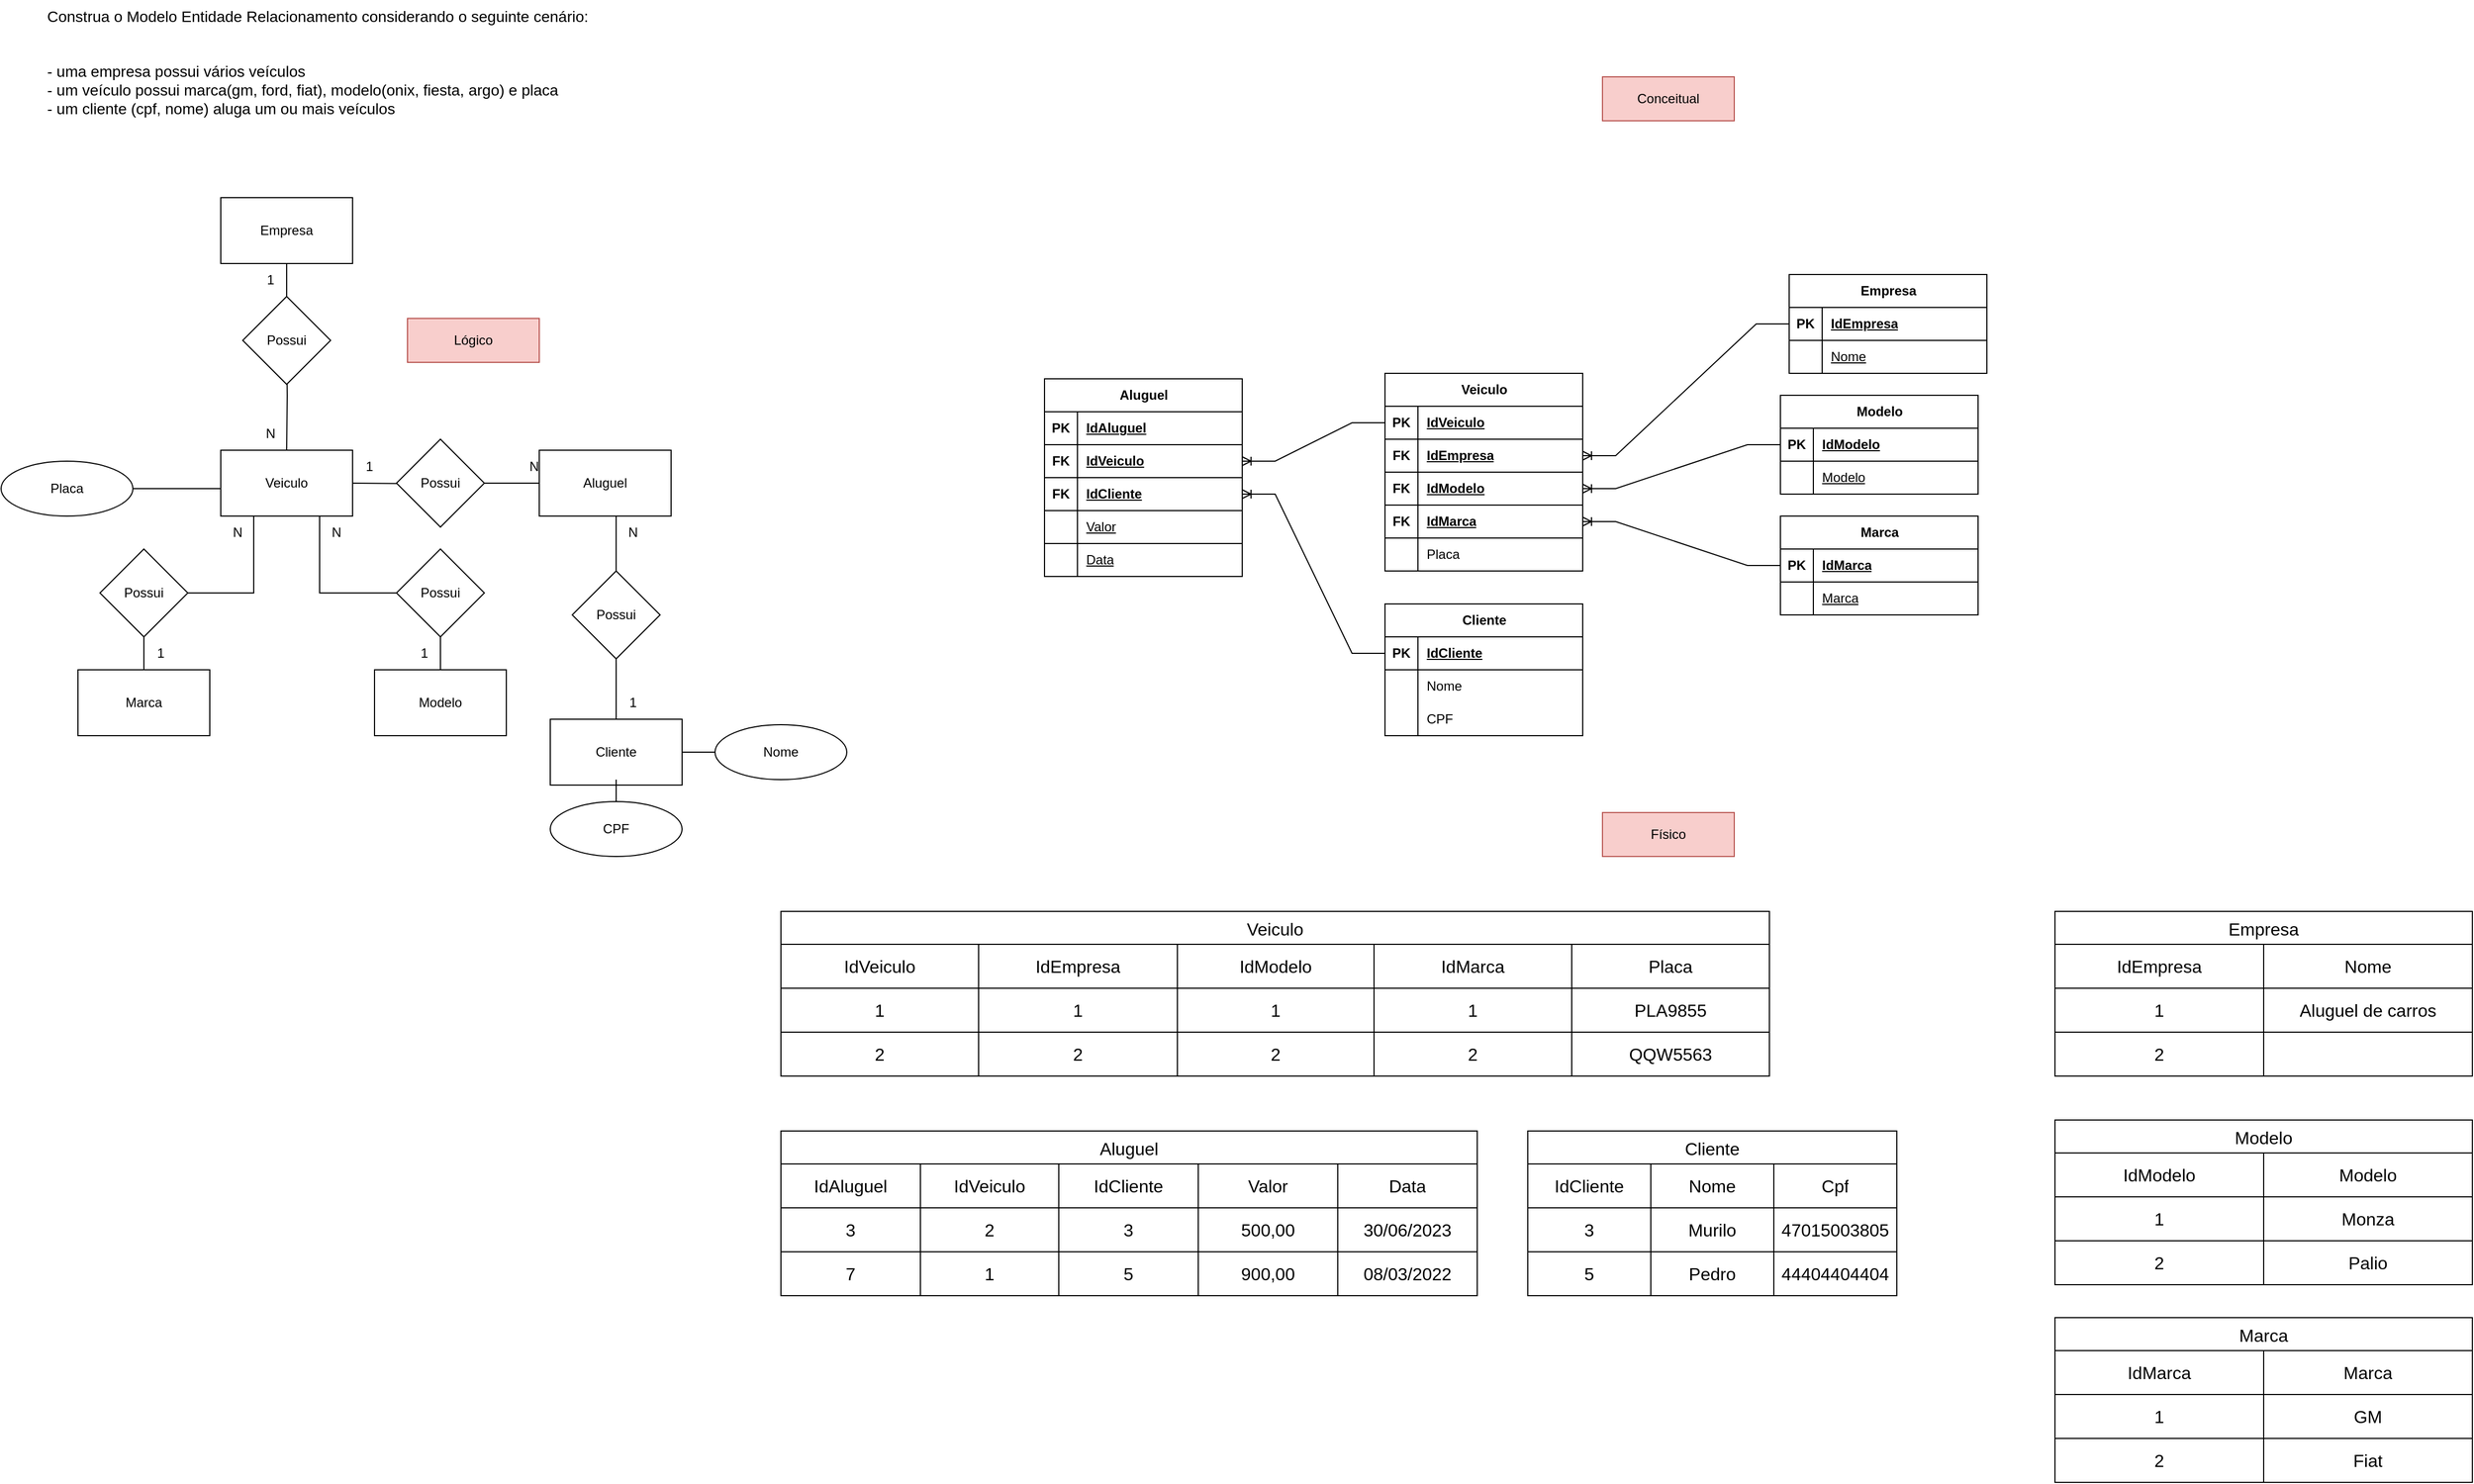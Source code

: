 <mxfile version="21.6.5" type="device">
  <diagram id="n0i-X0B5IhQp-RxhP8OJ" name="Página-3">
    <mxGraphModel dx="2100" dy="1148" grid="1" gridSize="10" guides="1" tooltips="1" connect="1" arrows="1" fold="1" page="1" pageScale="1" pageWidth="2336" pageHeight="1654" math="0" shadow="0">
      <root>
        <mxCell id="0" />
        <mxCell id="1" parent="0" />
        <mxCell id="YpF42dJTBE5C7rZLP-6P-1" value="Empresa" style="rounded=0;whiteSpace=wrap;html=1;" parent="1" vertex="1">
          <mxGeometry x="220" y="190" width="120" height="60" as="geometry" />
        </mxCell>
        <mxCell id="xAyuzr9ij7VNzcAlwB1_-22" style="edgeStyle=orthogonalEdgeStyle;rounded=0;orthogonalLoop=1;jettySize=auto;html=1;exitX=0.5;exitY=0;exitDx=0;exitDy=0;entryX=0.583;entryY=1.007;entryDx=0;entryDy=0;entryPerimeter=0;endArrow=none;endFill=0;" parent="1" source="LptKS4q_2F5SlSsMaW0y-1" target="xAyuzr9ij7VNzcAlwB1_-13" edge="1">
          <mxGeometry relative="1" as="geometry" />
        </mxCell>
        <mxCell id="LptKS4q_2F5SlSsMaW0y-1" value="Cliente" style="rounded=0;whiteSpace=wrap;html=1;" parent="1" vertex="1">
          <mxGeometry x="520" y="665" width="120" height="60" as="geometry" />
        </mxCell>
        <mxCell id="QExMvQGtCaGC96BTVMo3-3" style="edgeStyle=orthogonalEdgeStyle;rounded=0;orthogonalLoop=1;jettySize=auto;html=1;exitX=0;exitY=0.5;exitDx=0;exitDy=0;endArrow=none;endFill=0;" parent="1" target="LptKS4q_2F5SlSsMaW0y-7" edge="1">
          <mxGeometry relative="1" as="geometry">
            <mxPoint x="460.0" y="450" as="sourcePoint" />
          </mxGeometry>
        </mxCell>
        <mxCell id="Ughy6huuA_o1pL5gm0fr-1" style="edgeStyle=orthogonalEdgeStyle;rounded=0;orthogonalLoop=1;jettySize=auto;html=1;entryX=0.5;entryY=1;entryDx=0;entryDy=0;endArrow=none;endFill=0;" parent="1" source="LptKS4q_2F5SlSsMaW0y-5" target="LptKS4q_2F5SlSsMaW0y-1" edge="1">
          <mxGeometry relative="1" as="geometry" />
        </mxCell>
        <mxCell id="LptKS4q_2F5SlSsMaW0y-5" value="CPF" style="ellipse;whiteSpace=wrap;html=1;" parent="1" vertex="1">
          <mxGeometry x="520" y="740" width="120" height="50" as="geometry" />
        </mxCell>
        <mxCell id="LptKS4q_2F5SlSsMaW0y-10" style="edgeStyle=orthogonalEdgeStyle;rounded=0;orthogonalLoop=1;jettySize=auto;html=1;exitX=0;exitY=0.5;exitDx=0;exitDy=0;entryX=1;entryY=0.5;entryDx=0;entryDy=0;endArrow=none;endFill=0;" parent="1" source="LptKS4q_2F5SlSsMaW0y-6" target="LptKS4q_2F5SlSsMaW0y-1" edge="1">
          <mxGeometry relative="1" as="geometry" />
        </mxCell>
        <mxCell id="LptKS4q_2F5SlSsMaW0y-6" value="Nome" style="ellipse;whiteSpace=wrap;html=1;" parent="1" vertex="1">
          <mxGeometry x="670" y="670" width="120" height="50" as="geometry" />
        </mxCell>
        <mxCell id="LptKS4q_2F5SlSsMaW0y-7" value="Veiculo" style="rounded=0;whiteSpace=wrap;html=1;" parent="1" vertex="1">
          <mxGeometry x="220" y="420" width="120" height="60" as="geometry" />
        </mxCell>
        <mxCell id="xAyuzr9ij7VNzcAlwB1_-4" style="edgeStyle=orthogonalEdgeStyle;rounded=0;orthogonalLoop=1;jettySize=auto;html=1;exitX=1;exitY=0.5;exitDx=0;exitDy=0;entryX=0;entryY=0.75;entryDx=0;entryDy=0;endArrow=none;endFill=0;" parent="1" source="LptKS4q_2F5SlSsMaW0y-12" target="LptKS4q_2F5SlSsMaW0y-7" edge="1">
          <mxGeometry relative="1" as="geometry">
            <Array as="points">
              <mxPoint x="220" y="455" />
            </Array>
          </mxGeometry>
        </mxCell>
        <mxCell id="LptKS4q_2F5SlSsMaW0y-12" value="Placa" style="ellipse;whiteSpace=wrap;html=1;" parent="1" vertex="1">
          <mxGeometry x="20" y="430" width="120" height="50" as="geometry" />
        </mxCell>
        <mxCell id="hf-QTZ4NN4tmA-jrHoFI-3" style="edgeStyle=orthogonalEdgeStyle;rounded=0;orthogonalLoop=1;jettySize=auto;html=1;exitX=0.5;exitY=1;exitDx=0;exitDy=0;entryX=0.5;entryY=0;entryDx=0;entryDy=0;endArrow=none;endFill=0;" parent="1" target="LptKS4q_2F5SlSsMaW0y-7" edge="1">
          <mxGeometry relative="1" as="geometry">
            <mxPoint x="280" y="320" as="sourcePoint" />
          </mxGeometry>
        </mxCell>
        <mxCell id="hf-QTZ4NN4tmA-jrHoFI-4" style="edgeStyle=orthogonalEdgeStyle;rounded=0;orthogonalLoop=1;jettySize=auto;html=1;exitX=0.5;exitY=0;exitDx=0;exitDy=0;entryX=0.5;entryY=1;entryDx=0;entryDy=0;endArrow=none;endFill=0;" parent="1" source="hf-QTZ4NN4tmA-jrHoFI-2" target="YpF42dJTBE5C7rZLP-6P-1" edge="1">
          <mxGeometry relative="1" as="geometry" />
        </mxCell>
        <mxCell id="hf-QTZ4NN4tmA-jrHoFI-2" value="Possui" style="rhombus;whiteSpace=wrap;html=1;" parent="1" vertex="1">
          <mxGeometry x="240" y="280" width="80" height="80" as="geometry" />
        </mxCell>
        <mxCell id="hf-QTZ4NN4tmA-jrHoFI-8" value="Construa o Modelo Entidade Relacionamento considerando o seguinte cenário:&#xa;&#xa;&#xa;- uma empresa possui vários veículos&#xa;- um veículo possui marca(gm, ford, fiat), modelo(onix, fiesta, argo) e placa&#xa;- um cliente (cpf, nome) aluga um ou mais veículos" style="text;whiteSpace=wrap;fontSize=14;" parent="1" vertex="1">
          <mxGeometry x="60" y="10" width="600" height="170" as="geometry" />
        </mxCell>
        <mxCell id="xAyuzr9ij7VNzcAlwB1_-5" value="Marca" style="rounded=0;whiteSpace=wrap;html=1;" parent="1" vertex="1">
          <mxGeometry x="90" y="620" width="120" height="60" as="geometry" />
        </mxCell>
        <mxCell id="xAyuzr9ij7VNzcAlwB1_-12" style="edgeStyle=orthogonalEdgeStyle;rounded=0;orthogonalLoop=1;jettySize=auto;html=1;exitX=0.5;exitY=0;exitDx=0;exitDy=0;entryX=0.5;entryY=1;entryDx=0;entryDy=0;endArrow=none;endFill=0;" parent="1" source="xAyuzr9ij7VNzcAlwB1_-6" target="xAyuzr9ij7VNzcAlwB1_-10" edge="1">
          <mxGeometry relative="1" as="geometry" />
        </mxCell>
        <mxCell id="xAyuzr9ij7VNzcAlwB1_-6" value="Modelo" style="rounded=0;whiteSpace=wrap;html=1;" parent="1" vertex="1">
          <mxGeometry x="360" y="620" width="120" height="60" as="geometry" />
        </mxCell>
        <mxCell id="xAyuzr9ij7VNzcAlwB1_-8" style="edgeStyle=orthogonalEdgeStyle;rounded=0;orthogonalLoop=1;jettySize=auto;html=1;entryX=0.5;entryY=1;entryDx=0;entryDy=0;endArrow=none;endFill=0;" parent="1" source="xAyuzr9ij7VNzcAlwB1_-7" target="LptKS4q_2F5SlSsMaW0y-7" edge="1">
          <mxGeometry relative="1" as="geometry">
            <Array as="points">
              <mxPoint x="250" y="550" />
              <mxPoint x="250" y="480" />
            </Array>
          </mxGeometry>
        </mxCell>
        <mxCell id="xAyuzr9ij7VNzcAlwB1_-9" style="edgeStyle=orthogonalEdgeStyle;rounded=0;orthogonalLoop=1;jettySize=auto;html=1;exitX=0.5;exitY=1;exitDx=0;exitDy=0;endArrow=none;endFill=0;" parent="1" source="xAyuzr9ij7VNzcAlwB1_-7" target="xAyuzr9ij7VNzcAlwB1_-5" edge="1">
          <mxGeometry relative="1" as="geometry" />
        </mxCell>
        <mxCell id="xAyuzr9ij7VNzcAlwB1_-7" value="Possui" style="rhombus;whiteSpace=wrap;html=1;" parent="1" vertex="1">
          <mxGeometry x="110" y="510" width="80" height="80" as="geometry" />
        </mxCell>
        <mxCell id="xAyuzr9ij7VNzcAlwB1_-11" style="edgeStyle=orthogonalEdgeStyle;rounded=0;orthogonalLoop=1;jettySize=auto;html=1;entryX=0.5;entryY=1;entryDx=0;entryDy=0;endArrow=none;endFill=0;" parent="1" source="xAyuzr9ij7VNzcAlwB1_-10" target="LptKS4q_2F5SlSsMaW0y-7" edge="1">
          <mxGeometry relative="1" as="geometry">
            <Array as="points">
              <mxPoint x="310" y="550" />
              <mxPoint x="310" y="480" />
            </Array>
          </mxGeometry>
        </mxCell>
        <mxCell id="xAyuzr9ij7VNzcAlwB1_-10" value="Possui" style="rhombus;whiteSpace=wrap;html=1;" parent="1" vertex="1">
          <mxGeometry x="380" y="510" width="80" height="80" as="geometry" />
        </mxCell>
        <mxCell id="xAyuzr9ij7VNzcAlwB1_-13" value="Aluguel" style="rounded=0;whiteSpace=wrap;html=1;" parent="1" vertex="1">
          <mxGeometry x="510" y="420" width="120" height="60" as="geometry" />
        </mxCell>
        <mxCell id="xAyuzr9ij7VNzcAlwB1_-15" style="edgeStyle=orthogonalEdgeStyle;rounded=0;orthogonalLoop=1;jettySize=auto;html=1;exitX=1;exitY=0.5;exitDx=0;exitDy=0;entryX=0;entryY=0.5;entryDx=0;entryDy=0;endArrow=none;endFill=0;" parent="1" source="xAyuzr9ij7VNzcAlwB1_-14" target="xAyuzr9ij7VNzcAlwB1_-13" edge="1">
          <mxGeometry relative="1" as="geometry" />
        </mxCell>
        <mxCell id="xAyuzr9ij7VNzcAlwB1_-14" value="Possui" style="rhombus;whiteSpace=wrap;html=1;" parent="1" vertex="1">
          <mxGeometry x="380" y="410" width="80" height="80" as="geometry" />
        </mxCell>
        <mxCell id="xAyuzr9ij7VNzcAlwB1_-16" value="1" style="text;html=1;align=center;verticalAlign=middle;resizable=0;points=[];autosize=1;strokeColor=none;fillColor=none;" parent="1" vertex="1">
          <mxGeometry x="250" y="250" width="30" height="30" as="geometry" />
        </mxCell>
        <mxCell id="xAyuzr9ij7VNzcAlwB1_-17" value="N" style="text;html=1;align=center;verticalAlign=middle;resizable=0;points=[];autosize=1;strokeColor=none;fillColor=none;" parent="1" vertex="1">
          <mxGeometry x="250" y="390" width="30" height="30" as="geometry" />
        </mxCell>
        <mxCell id="xAyuzr9ij7VNzcAlwB1_-18" value="1" style="text;html=1;align=center;verticalAlign=middle;resizable=0;points=[];autosize=1;strokeColor=none;fillColor=none;" parent="1" vertex="1">
          <mxGeometry x="390" y="590" width="30" height="30" as="geometry" />
        </mxCell>
        <mxCell id="xAyuzr9ij7VNzcAlwB1_-19" value="1" style="text;html=1;align=center;verticalAlign=middle;resizable=0;points=[];autosize=1;strokeColor=none;fillColor=none;" parent="1" vertex="1">
          <mxGeometry x="150" y="590" width="30" height="30" as="geometry" />
        </mxCell>
        <mxCell id="xAyuzr9ij7VNzcAlwB1_-20" value="N" style="text;html=1;align=center;verticalAlign=middle;resizable=0;points=[];autosize=1;strokeColor=none;fillColor=none;" parent="1" vertex="1">
          <mxGeometry x="310" y="480" width="30" height="30" as="geometry" />
        </mxCell>
        <mxCell id="xAyuzr9ij7VNzcAlwB1_-21" value="N" style="text;html=1;align=center;verticalAlign=middle;resizable=0;points=[];autosize=1;strokeColor=none;fillColor=none;" parent="1" vertex="1">
          <mxGeometry x="220" y="480" width="30" height="30" as="geometry" />
        </mxCell>
        <mxCell id="xAyuzr9ij7VNzcAlwB1_-23" value="Possui" style="rhombus;whiteSpace=wrap;html=1;" parent="1" vertex="1">
          <mxGeometry x="540" y="530" width="80" height="80" as="geometry" />
        </mxCell>
        <mxCell id="xAyuzr9ij7VNzcAlwB1_-24" value="1" style="text;html=1;align=center;verticalAlign=middle;resizable=0;points=[];autosize=1;strokeColor=none;fillColor=none;" parent="1" vertex="1">
          <mxGeometry x="580" y="635" width="30" height="30" as="geometry" />
        </mxCell>
        <mxCell id="xAyuzr9ij7VNzcAlwB1_-25" value="N" style="text;html=1;align=center;verticalAlign=middle;resizable=0;points=[];autosize=1;strokeColor=none;fillColor=none;" parent="1" vertex="1">
          <mxGeometry x="490" y="420" width="30" height="30" as="geometry" />
        </mxCell>
        <mxCell id="xAyuzr9ij7VNzcAlwB1_-26" value="1" style="text;html=1;align=center;verticalAlign=middle;resizable=0;points=[];autosize=1;strokeColor=none;fillColor=none;" parent="1" vertex="1">
          <mxGeometry x="340" y="420" width="30" height="30" as="geometry" />
        </mxCell>
        <mxCell id="xAyuzr9ij7VNzcAlwB1_-28" value="N" style="text;html=1;align=center;verticalAlign=middle;resizable=0;points=[];autosize=1;strokeColor=none;fillColor=none;" parent="1" vertex="1">
          <mxGeometry x="580" y="480" width="30" height="30" as="geometry" />
        </mxCell>
        <mxCell id="Ughy6huuA_o1pL5gm0fr-2" value="Empresa" style="shape=table;startSize=30;container=1;collapsible=1;childLayout=tableLayout;fixedRows=1;rowLines=0;fontStyle=1;align=center;resizeLast=1;html=1;" parent="1" vertex="1">
          <mxGeometry x="1648" y="260" width="180" height="90" as="geometry" />
        </mxCell>
        <mxCell id="Ughy6huuA_o1pL5gm0fr-3" value="" style="shape=tableRow;horizontal=0;startSize=0;swimlaneHead=0;swimlaneBody=0;fillColor=none;collapsible=0;dropTarget=0;points=[[0,0.5],[1,0.5]];portConstraint=eastwest;top=0;left=0;right=0;bottom=1;" parent="Ughy6huuA_o1pL5gm0fr-2" vertex="1">
          <mxGeometry y="30" width="180" height="30" as="geometry" />
        </mxCell>
        <mxCell id="Ughy6huuA_o1pL5gm0fr-4" value="PK" style="shape=partialRectangle;connectable=0;fillColor=none;top=0;left=0;bottom=0;right=0;fontStyle=1;overflow=hidden;whiteSpace=wrap;html=1;" parent="Ughy6huuA_o1pL5gm0fr-3" vertex="1">
          <mxGeometry width="30" height="30" as="geometry">
            <mxRectangle width="30" height="30" as="alternateBounds" />
          </mxGeometry>
        </mxCell>
        <mxCell id="Ughy6huuA_o1pL5gm0fr-5" value="IdEmpresa" style="shape=partialRectangle;connectable=0;fillColor=none;top=0;left=0;bottom=0;right=0;align=left;spacingLeft=6;fontStyle=5;overflow=hidden;whiteSpace=wrap;html=1;" parent="Ughy6huuA_o1pL5gm0fr-3" vertex="1">
          <mxGeometry x="30" width="150" height="30" as="geometry">
            <mxRectangle width="150" height="30" as="alternateBounds" />
          </mxGeometry>
        </mxCell>
        <mxCell id="NXHImN9hRmmelCgqh72u-111" style="shape=tableRow;horizontal=0;startSize=0;swimlaneHead=0;swimlaneBody=0;fillColor=none;collapsible=0;dropTarget=0;points=[[0,0.5],[1,0.5]];portConstraint=eastwest;top=0;left=0;right=0;bottom=1;" vertex="1" parent="Ughy6huuA_o1pL5gm0fr-2">
          <mxGeometry y="60" width="180" height="30" as="geometry" />
        </mxCell>
        <mxCell id="NXHImN9hRmmelCgqh72u-112" style="shape=partialRectangle;connectable=0;fillColor=none;top=0;left=0;bottom=0;right=0;fontStyle=1;overflow=hidden;whiteSpace=wrap;html=1;" vertex="1" parent="NXHImN9hRmmelCgqh72u-111">
          <mxGeometry width="30" height="30" as="geometry">
            <mxRectangle width="30" height="30" as="alternateBounds" />
          </mxGeometry>
        </mxCell>
        <mxCell id="NXHImN9hRmmelCgqh72u-113" value="&lt;span style=&quot;font-weight: normal;&quot;&gt;Nome&lt;/span&gt;" style="shape=partialRectangle;connectable=0;fillColor=none;top=0;left=0;bottom=0;right=0;align=left;spacingLeft=6;fontStyle=5;overflow=hidden;whiteSpace=wrap;html=1;" vertex="1" parent="NXHImN9hRmmelCgqh72u-111">
          <mxGeometry x="30" width="150" height="30" as="geometry">
            <mxRectangle width="150" height="30" as="alternateBounds" />
          </mxGeometry>
        </mxCell>
        <mxCell id="Ughy6huuA_o1pL5gm0fr-15" value="Veiculo" style="shape=table;startSize=30;container=1;collapsible=1;childLayout=tableLayout;fixedRows=1;rowLines=0;fontStyle=1;align=center;resizeLast=1;html=1;" parent="1" vertex="1">
          <mxGeometry x="1280" y="350" width="180" height="180" as="geometry" />
        </mxCell>
        <mxCell id="Ughy6huuA_o1pL5gm0fr-16" value="" style="shape=tableRow;horizontal=0;startSize=0;swimlaneHead=0;swimlaneBody=0;fillColor=none;collapsible=0;dropTarget=0;points=[[0,0.5],[1,0.5]];portConstraint=eastwest;top=0;left=0;right=0;bottom=1;" parent="Ughy6huuA_o1pL5gm0fr-15" vertex="1">
          <mxGeometry y="30" width="180" height="30" as="geometry" />
        </mxCell>
        <mxCell id="Ughy6huuA_o1pL5gm0fr-17" value="PK" style="shape=partialRectangle;connectable=0;fillColor=none;top=0;left=0;bottom=0;right=0;fontStyle=1;overflow=hidden;whiteSpace=wrap;html=1;" parent="Ughy6huuA_o1pL5gm0fr-16" vertex="1">
          <mxGeometry width="30" height="30" as="geometry">
            <mxRectangle width="30" height="30" as="alternateBounds" />
          </mxGeometry>
        </mxCell>
        <mxCell id="Ughy6huuA_o1pL5gm0fr-18" value="IdVeiculo" style="shape=partialRectangle;connectable=0;fillColor=none;top=0;left=0;bottom=0;right=0;align=left;spacingLeft=6;fontStyle=5;overflow=hidden;whiteSpace=wrap;html=1;" parent="Ughy6huuA_o1pL5gm0fr-16" vertex="1">
          <mxGeometry x="30" width="150" height="30" as="geometry">
            <mxRectangle width="150" height="30" as="alternateBounds" />
          </mxGeometry>
        </mxCell>
        <mxCell id="Ughy6huuA_o1pL5gm0fr-55" style="shape=tableRow;horizontal=0;startSize=0;swimlaneHead=0;swimlaneBody=0;fillColor=none;collapsible=0;dropTarget=0;points=[[0,0.5],[1,0.5]];portConstraint=eastwest;top=0;left=0;right=0;bottom=1;" parent="Ughy6huuA_o1pL5gm0fr-15" vertex="1">
          <mxGeometry y="60" width="180" height="30" as="geometry" />
        </mxCell>
        <mxCell id="Ughy6huuA_o1pL5gm0fr-56" value="FK" style="shape=partialRectangle;connectable=0;fillColor=none;top=0;left=0;bottom=0;right=0;fontStyle=1;overflow=hidden;whiteSpace=wrap;html=1;" parent="Ughy6huuA_o1pL5gm0fr-55" vertex="1">
          <mxGeometry width="30" height="30" as="geometry">
            <mxRectangle width="30" height="30" as="alternateBounds" />
          </mxGeometry>
        </mxCell>
        <mxCell id="Ughy6huuA_o1pL5gm0fr-57" value="IdEmpresa" style="shape=partialRectangle;connectable=0;fillColor=none;top=0;left=0;bottom=0;right=0;align=left;spacingLeft=6;fontStyle=5;overflow=hidden;whiteSpace=wrap;html=1;" parent="Ughy6huuA_o1pL5gm0fr-55" vertex="1">
          <mxGeometry x="30" width="150" height="30" as="geometry">
            <mxRectangle width="150" height="30" as="alternateBounds" />
          </mxGeometry>
        </mxCell>
        <mxCell id="Ughy6huuA_o1pL5gm0fr-32" style="shape=tableRow;horizontal=0;startSize=0;swimlaneHead=0;swimlaneBody=0;fillColor=none;collapsible=0;dropTarget=0;points=[[0,0.5],[1,0.5]];portConstraint=eastwest;top=0;left=0;right=0;bottom=1;" parent="Ughy6huuA_o1pL5gm0fr-15" vertex="1">
          <mxGeometry y="90" width="180" height="30" as="geometry" />
        </mxCell>
        <mxCell id="Ughy6huuA_o1pL5gm0fr-33" value="FK" style="shape=partialRectangle;connectable=0;fillColor=none;top=0;left=0;bottom=0;right=0;fontStyle=1;overflow=hidden;whiteSpace=wrap;html=1;" parent="Ughy6huuA_o1pL5gm0fr-32" vertex="1">
          <mxGeometry width="30" height="30" as="geometry">
            <mxRectangle width="30" height="30" as="alternateBounds" />
          </mxGeometry>
        </mxCell>
        <mxCell id="Ughy6huuA_o1pL5gm0fr-34" value="IdModelo" style="shape=partialRectangle;connectable=0;fillColor=none;top=0;left=0;bottom=0;right=0;align=left;spacingLeft=6;fontStyle=5;overflow=hidden;whiteSpace=wrap;html=1;" parent="Ughy6huuA_o1pL5gm0fr-32" vertex="1">
          <mxGeometry x="30" width="150" height="30" as="geometry">
            <mxRectangle width="150" height="30" as="alternateBounds" />
          </mxGeometry>
        </mxCell>
        <mxCell id="Ughy6huuA_o1pL5gm0fr-35" style="shape=tableRow;horizontal=0;startSize=0;swimlaneHead=0;swimlaneBody=0;fillColor=none;collapsible=0;dropTarget=0;points=[[0,0.5],[1,0.5]];portConstraint=eastwest;top=0;left=0;right=0;bottom=1;" parent="Ughy6huuA_o1pL5gm0fr-15" vertex="1">
          <mxGeometry y="120" width="180" height="30" as="geometry" />
        </mxCell>
        <mxCell id="Ughy6huuA_o1pL5gm0fr-36" value="FK" style="shape=partialRectangle;connectable=0;fillColor=none;top=0;left=0;bottom=0;right=0;fontStyle=1;overflow=hidden;whiteSpace=wrap;html=1;" parent="Ughy6huuA_o1pL5gm0fr-35" vertex="1">
          <mxGeometry width="30" height="30" as="geometry">
            <mxRectangle width="30" height="30" as="alternateBounds" />
          </mxGeometry>
        </mxCell>
        <mxCell id="Ughy6huuA_o1pL5gm0fr-37" value="IdMarca" style="shape=partialRectangle;connectable=0;fillColor=none;top=0;left=0;bottom=0;right=0;align=left;spacingLeft=6;fontStyle=5;overflow=hidden;whiteSpace=wrap;html=1;" parent="Ughy6huuA_o1pL5gm0fr-35" vertex="1">
          <mxGeometry x="30" width="150" height="30" as="geometry">
            <mxRectangle width="150" height="30" as="alternateBounds" />
          </mxGeometry>
        </mxCell>
        <mxCell id="Ughy6huuA_o1pL5gm0fr-19" value="" style="shape=tableRow;horizontal=0;startSize=0;swimlaneHead=0;swimlaneBody=0;fillColor=none;collapsible=0;dropTarget=0;points=[[0,0.5],[1,0.5]];portConstraint=eastwest;top=0;left=0;right=0;bottom=0;" parent="Ughy6huuA_o1pL5gm0fr-15" vertex="1">
          <mxGeometry y="150" width="180" height="30" as="geometry" />
        </mxCell>
        <mxCell id="Ughy6huuA_o1pL5gm0fr-20" value="" style="shape=partialRectangle;connectable=0;fillColor=none;top=0;left=0;bottom=0;right=0;editable=1;overflow=hidden;whiteSpace=wrap;html=1;" parent="Ughy6huuA_o1pL5gm0fr-19" vertex="1">
          <mxGeometry width="30" height="30" as="geometry">
            <mxRectangle width="30" height="30" as="alternateBounds" />
          </mxGeometry>
        </mxCell>
        <mxCell id="Ughy6huuA_o1pL5gm0fr-21" value="Placa" style="shape=partialRectangle;connectable=0;fillColor=none;top=0;left=0;bottom=0;right=0;align=left;spacingLeft=6;overflow=hidden;whiteSpace=wrap;html=1;" parent="Ughy6huuA_o1pL5gm0fr-19" vertex="1">
          <mxGeometry x="30" width="150" height="30" as="geometry">
            <mxRectangle width="150" height="30" as="alternateBounds" />
          </mxGeometry>
        </mxCell>
        <mxCell id="Ughy6huuA_o1pL5gm0fr-38" value="Marca" style="shape=table;startSize=30;container=1;collapsible=1;childLayout=tableLayout;fixedRows=1;rowLines=0;fontStyle=1;align=center;resizeLast=1;html=1;" parent="1" vertex="1">
          <mxGeometry x="1640" y="480" width="180" height="90" as="geometry" />
        </mxCell>
        <mxCell id="Ughy6huuA_o1pL5gm0fr-39" value="" style="shape=tableRow;horizontal=0;startSize=0;swimlaneHead=0;swimlaneBody=0;fillColor=none;collapsible=0;dropTarget=0;points=[[0,0.5],[1,0.5]];portConstraint=eastwest;top=0;left=0;right=0;bottom=1;" parent="Ughy6huuA_o1pL5gm0fr-38" vertex="1">
          <mxGeometry y="30" width="180" height="30" as="geometry" />
        </mxCell>
        <mxCell id="Ughy6huuA_o1pL5gm0fr-40" value="PK" style="shape=partialRectangle;connectable=0;fillColor=none;top=0;left=0;bottom=0;right=0;fontStyle=1;overflow=hidden;whiteSpace=wrap;html=1;" parent="Ughy6huuA_o1pL5gm0fr-39" vertex="1">
          <mxGeometry width="30" height="30" as="geometry">
            <mxRectangle width="30" height="30" as="alternateBounds" />
          </mxGeometry>
        </mxCell>
        <mxCell id="Ughy6huuA_o1pL5gm0fr-41" value="IdMarca" style="shape=partialRectangle;connectable=0;fillColor=none;top=0;left=0;bottom=0;right=0;align=left;spacingLeft=6;fontStyle=5;overflow=hidden;whiteSpace=wrap;html=1;" parent="Ughy6huuA_o1pL5gm0fr-39" vertex="1">
          <mxGeometry x="30" width="150" height="30" as="geometry">
            <mxRectangle width="150" height="30" as="alternateBounds" />
          </mxGeometry>
        </mxCell>
        <mxCell id="NXHImN9hRmmelCgqh72u-108" style="shape=tableRow;horizontal=0;startSize=0;swimlaneHead=0;swimlaneBody=0;fillColor=none;collapsible=0;dropTarget=0;points=[[0,0.5],[1,0.5]];portConstraint=eastwest;top=0;left=0;right=0;bottom=1;" vertex="1" parent="Ughy6huuA_o1pL5gm0fr-38">
          <mxGeometry y="60" width="180" height="30" as="geometry" />
        </mxCell>
        <mxCell id="NXHImN9hRmmelCgqh72u-109" style="shape=partialRectangle;connectable=0;fillColor=none;top=0;left=0;bottom=0;right=0;fontStyle=1;overflow=hidden;whiteSpace=wrap;html=1;" vertex="1" parent="NXHImN9hRmmelCgqh72u-108">
          <mxGeometry width="30" height="30" as="geometry">
            <mxRectangle width="30" height="30" as="alternateBounds" />
          </mxGeometry>
        </mxCell>
        <mxCell id="NXHImN9hRmmelCgqh72u-110" value="&lt;span style=&quot;font-weight: normal;&quot;&gt;Marca&lt;/span&gt;" style="shape=partialRectangle;connectable=0;fillColor=none;top=0;left=0;bottom=0;right=0;align=left;spacingLeft=6;fontStyle=5;overflow=hidden;whiteSpace=wrap;html=1;" vertex="1" parent="NXHImN9hRmmelCgqh72u-108">
          <mxGeometry x="30" width="150" height="30" as="geometry">
            <mxRectangle width="150" height="30" as="alternateBounds" />
          </mxGeometry>
        </mxCell>
        <mxCell id="Ughy6huuA_o1pL5gm0fr-51" value="Modelo" style="shape=table;startSize=30;container=1;collapsible=1;childLayout=tableLayout;fixedRows=1;rowLines=0;fontStyle=1;align=center;resizeLast=1;html=1;" parent="1" vertex="1">
          <mxGeometry x="1640" y="370" width="180" height="90" as="geometry" />
        </mxCell>
        <mxCell id="Ughy6huuA_o1pL5gm0fr-52" value="" style="shape=tableRow;horizontal=0;startSize=0;swimlaneHead=0;swimlaneBody=0;fillColor=none;collapsible=0;dropTarget=0;points=[[0,0.5],[1,0.5]];portConstraint=eastwest;top=0;left=0;right=0;bottom=1;" parent="Ughy6huuA_o1pL5gm0fr-51" vertex="1">
          <mxGeometry y="30" width="180" height="30" as="geometry" />
        </mxCell>
        <mxCell id="Ughy6huuA_o1pL5gm0fr-53" value="PK" style="shape=partialRectangle;connectable=0;fillColor=none;top=0;left=0;bottom=0;right=0;fontStyle=1;overflow=hidden;whiteSpace=wrap;html=1;" parent="Ughy6huuA_o1pL5gm0fr-52" vertex="1">
          <mxGeometry width="30" height="30" as="geometry">
            <mxRectangle width="30" height="30" as="alternateBounds" />
          </mxGeometry>
        </mxCell>
        <mxCell id="Ughy6huuA_o1pL5gm0fr-54" value="IdModelo" style="shape=partialRectangle;connectable=0;fillColor=none;top=0;left=0;bottom=0;right=0;align=left;spacingLeft=6;fontStyle=5;overflow=hidden;whiteSpace=wrap;html=1;" parent="Ughy6huuA_o1pL5gm0fr-52" vertex="1">
          <mxGeometry x="30" width="150" height="30" as="geometry">
            <mxRectangle width="150" height="30" as="alternateBounds" />
          </mxGeometry>
        </mxCell>
        <mxCell id="NXHImN9hRmmelCgqh72u-105" style="shape=tableRow;horizontal=0;startSize=0;swimlaneHead=0;swimlaneBody=0;fillColor=none;collapsible=0;dropTarget=0;points=[[0,0.5],[1,0.5]];portConstraint=eastwest;top=0;left=0;right=0;bottom=1;" vertex="1" parent="Ughy6huuA_o1pL5gm0fr-51">
          <mxGeometry y="60" width="180" height="30" as="geometry" />
        </mxCell>
        <mxCell id="NXHImN9hRmmelCgqh72u-106" style="shape=partialRectangle;connectable=0;fillColor=none;top=0;left=0;bottom=0;right=0;fontStyle=1;overflow=hidden;whiteSpace=wrap;html=1;" vertex="1" parent="NXHImN9hRmmelCgqh72u-105">
          <mxGeometry width="30" height="30" as="geometry">
            <mxRectangle width="30" height="30" as="alternateBounds" />
          </mxGeometry>
        </mxCell>
        <mxCell id="NXHImN9hRmmelCgqh72u-107" value="&lt;span style=&quot;font-weight: normal;&quot;&gt;Modelo&lt;/span&gt;" style="shape=partialRectangle;connectable=0;fillColor=none;top=0;left=0;bottom=0;right=0;align=left;spacingLeft=6;fontStyle=5;overflow=hidden;whiteSpace=wrap;html=1;" vertex="1" parent="NXHImN9hRmmelCgqh72u-105">
          <mxGeometry x="30" width="150" height="30" as="geometry">
            <mxRectangle width="150" height="30" as="alternateBounds" />
          </mxGeometry>
        </mxCell>
        <mxCell id="NXHImN9hRmmelCgqh72u-1" value="Físico" style="rounded=0;whiteSpace=wrap;html=1;fillColor=#f8cecc;strokeColor=#b85450;" vertex="1" parent="1">
          <mxGeometry x="1478" y="750" width="120" height="40" as="geometry" />
        </mxCell>
        <mxCell id="NXHImN9hRmmelCgqh72u-4" value="Conceitual" style="rounded=0;whiteSpace=wrap;html=1;fillColor=#f8cecc;strokeColor=#b85450;" vertex="1" parent="1">
          <mxGeometry x="1478" y="80" width="120" height="40" as="geometry" />
        </mxCell>
        <mxCell id="NXHImN9hRmmelCgqh72u-5" value="Lógico" style="rounded=0;whiteSpace=wrap;html=1;fillColor=#f8cecc;strokeColor=#b85450;" vertex="1" parent="1">
          <mxGeometry x="390" y="300" width="120" height="40" as="geometry" />
        </mxCell>
        <mxCell id="NXHImN9hRmmelCgqh72u-7" value="Cliente" style="shape=table;startSize=30;container=1;collapsible=1;childLayout=tableLayout;fixedRows=1;rowLines=0;fontStyle=1;align=center;resizeLast=1;html=1;" vertex="1" parent="1">
          <mxGeometry x="1280" y="560" width="180" height="120" as="geometry" />
        </mxCell>
        <mxCell id="NXHImN9hRmmelCgqh72u-8" value="" style="shape=tableRow;horizontal=0;startSize=0;swimlaneHead=0;swimlaneBody=0;fillColor=none;collapsible=0;dropTarget=0;points=[[0,0.5],[1,0.5]];portConstraint=eastwest;top=0;left=0;right=0;bottom=1;" vertex="1" parent="NXHImN9hRmmelCgqh72u-7">
          <mxGeometry y="30" width="180" height="30" as="geometry" />
        </mxCell>
        <mxCell id="NXHImN9hRmmelCgqh72u-9" value="PK" style="shape=partialRectangle;connectable=0;fillColor=none;top=0;left=0;bottom=0;right=0;fontStyle=1;overflow=hidden;whiteSpace=wrap;html=1;" vertex="1" parent="NXHImN9hRmmelCgqh72u-8">
          <mxGeometry width="30" height="30" as="geometry">
            <mxRectangle width="30" height="30" as="alternateBounds" />
          </mxGeometry>
        </mxCell>
        <mxCell id="NXHImN9hRmmelCgqh72u-10" value="IdCliente" style="shape=partialRectangle;connectable=0;fillColor=none;top=0;left=0;bottom=0;right=0;align=left;spacingLeft=6;fontStyle=5;overflow=hidden;whiteSpace=wrap;html=1;" vertex="1" parent="NXHImN9hRmmelCgqh72u-8">
          <mxGeometry x="30" width="150" height="30" as="geometry">
            <mxRectangle width="150" height="30" as="alternateBounds" />
          </mxGeometry>
        </mxCell>
        <mxCell id="NXHImN9hRmmelCgqh72u-11" value="" style="shape=tableRow;horizontal=0;startSize=0;swimlaneHead=0;swimlaneBody=0;fillColor=none;collapsible=0;dropTarget=0;points=[[0,0.5],[1,0.5]];portConstraint=eastwest;top=0;left=0;right=0;bottom=0;" vertex="1" parent="NXHImN9hRmmelCgqh72u-7">
          <mxGeometry y="60" width="180" height="30" as="geometry" />
        </mxCell>
        <mxCell id="NXHImN9hRmmelCgqh72u-12" value="" style="shape=partialRectangle;connectable=0;fillColor=none;top=0;left=0;bottom=0;right=0;editable=1;overflow=hidden;whiteSpace=wrap;html=1;" vertex="1" parent="NXHImN9hRmmelCgqh72u-11">
          <mxGeometry width="30" height="30" as="geometry">
            <mxRectangle width="30" height="30" as="alternateBounds" />
          </mxGeometry>
        </mxCell>
        <mxCell id="NXHImN9hRmmelCgqh72u-13" value="Nome" style="shape=partialRectangle;connectable=0;fillColor=none;top=0;left=0;bottom=0;right=0;align=left;spacingLeft=6;overflow=hidden;whiteSpace=wrap;html=1;" vertex="1" parent="NXHImN9hRmmelCgqh72u-11">
          <mxGeometry x="30" width="150" height="30" as="geometry">
            <mxRectangle width="150" height="30" as="alternateBounds" />
          </mxGeometry>
        </mxCell>
        <mxCell id="NXHImN9hRmmelCgqh72u-14" value="" style="shape=tableRow;horizontal=0;startSize=0;swimlaneHead=0;swimlaneBody=0;fillColor=none;collapsible=0;dropTarget=0;points=[[0,0.5],[1,0.5]];portConstraint=eastwest;top=0;left=0;right=0;bottom=0;" vertex="1" parent="NXHImN9hRmmelCgqh72u-7">
          <mxGeometry y="90" width="180" height="30" as="geometry" />
        </mxCell>
        <mxCell id="NXHImN9hRmmelCgqh72u-15" value="" style="shape=partialRectangle;connectable=0;fillColor=none;top=0;left=0;bottom=0;right=0;editable=1;overflow=hidden;whiteSpace=wrap;html=1;" vertex="1" parent="NXHImN9hRmmelCgqh72u-14">
          <mxGeometry width="30" height="30" as="geometry">
            <mxRectangle width="30" height="30" as="alternateBounds" />
          </mxGeometry>
        </mxCell>
        <mxCell id="NXHImN9hRmmelCgqh72u-16" value="CPF" style="shape=partialRectangle;connectable=0;fillColor=none;top=0;left=0;bottom=0;right=0;align=left;spacingLeft=6;overflow=hidden;whiteSpace=wrap;html=1;" vertex="1" parent="NXHImN9hRmmelCgqh72u-14">
          <mxGeometry x="30" width="150" height="30" as="geometry">
            <mxRectangle width="150" height="30" as="alternateBounds" />
          </mxGeometry>
        </mxCell>
        <mxCell id="NXHImN9hRmmelCgqh72u-20" value="Aluguel" style="shape=table;startSize=30;container=1;collapsible=1;childLayout=tableLayout;fixedRows=1;rowLines=0;fontStyle=1;align=center;resizeLast=1;html=1;" vertex="1" parent="1">
          <mxGeometry x="970" y="355" width="180" height="180" as="geometry" />
        </mxCell>
        <mxCell id="NXHImN9hRmmelCgqh72u-21" value="" style="shape=tableRow;horizontal=0;startSize=0;swimlaneHead=0;swimlaneBody=0;fillColor=none;collapsible=0;dropTarget=0;points=[[0,0.5],[1,0.5]];portConstraint=eastwest;top=0;left=0;right=0;bottom=1;" vertex="1" parent="NXHImN9hRmmelCgqh72u-20">
          <mxGeometry y="30" width="180" height="30" as="geometry" />
        </mxCell>
        <mxCell id="NXHImN9hRmmelCgqh72u-22" value="PK" style="shape=partialRectangle;connectable=0;fillColor=none;top=0;left=0;bottom=0;right=0;fontStyle=1;overflow=hidden;whiteSpace=wrap;html=1;" vertex="1" parent="NXHImN9hRmmelCgqh72u-21">
          <mxGeometry width="30" height="30" as="geometry">
            <mxRectangle width="30" height="30" as="alternateBounds" />
          </mxGeometry>
        </mxCell>
        <mxCell id="NXHImN9hRmmelCgqh72u-23" value="IdAluguel" style="shape=partialRectangle;connectable=0;fillColor=none;top=0;left=0;bottom=0;right=0;align=left;spacingLeft=6;fontStyle=5;overflow=hidden;whiteSpace=wrap;html=1;" vertex="1" parent="NXHImN9hRmmelCgqh72u-21">
          <mxGeometry x="30" width="150" height="30" as="geometry">
            <mxRectangle width="150" height="30" as="alternateBounds" />
          </mxGeometry>
        </mxCell>
        <mxCell id="NXHImN9hRmmelCgqh72u-48" style="shape=tableRow;horizontal=0;startSize=0;swimlaneHead=0;swimlaneBody=0;fillColor=none;collapsible=0;dropTarget=0;points=[[0,0.5],[1,0.5]];portConstraint=eastwest;top=0;left=0;right=0;bottom=1;" vertex="1" parent="NXHImN9hRmmelCgqh72u-20">
          <mxGeometry y="60" width="180" height="30" as="geometry" />
        </mxCell>
        <mxCell id="NXHImN9hRmmelCgqh72u-49" value="FK" style="shape=partialRectangle;connectable=0;fillColor=none;top=0;left=0;bottom=0;right=0;fontStyle=1;overflow=hidden;whiteSpace=wrap;html=1;" vertex="1" parent="NXHImN9hRmmelCgqh72u-48">
          <mxGeometry width="30" height="30" as="geometry">
            <mxRectangle width="30" height="30" as="alternateBounds" />
          </mxGeometry>
        </mxCell>
        <mxCell id="NXHImN9hRmmelCgqh72u-50" value="IdVeiculo" style="shape=partialRectangle;connectable=0;fillColor=none;top=0;left=0;bottom=0;right=0;align=left;spacingLeft=6;fontStyle=5;overflow=hidden;whiteSpace=wrap;html=1;" vertex="1" parent="NXHImN9hRmmelCgqh72u-48">
          <mxGeometry x="30" width="150" height="30" as="geometry">
            <mxRectangle width="150" height="30" as="alternateBounds" />
          </mxGeometry>
        </mxCell>
        <mxCell id="NXHImN9hRmmelCgqh72u-42" style="shape=tableRow;horizontal=0;startSize=0;swimlaneHead=0;swimlaneBody=0;fillColor=none;collapsible=0;dropTarget=0;points=[[0,0.5],[1,0.5]];portConstraint=eastwest;top=0;left=0;right=0;bottom=1;" vertex="1" parent="NXHImN9hRmmelCgqh72u-20">
          <mxGeometry y="90" width="180" height="30" as="geometry" />
        </mxCell>
        <mxCell id="NXHImN9hRmmelCgqh72u-43" value="FK" style="shape=partialRectangle;connectable=0;fillColor=none;top=0;left=0;bottom=0;right=0;fontStyle=1;overflow=hidden;whiteSpace=wrap;html=1;" vertex="1" parent="NXHImN9hRmmelCgqh72u-42">
          <mxGeometry width="30" height="30" as="geometry">
            <mxRectangle width="30" height="30" as="alternateBounds" />
          </mxGeometry>
        </mxCell>
        <mxCell id="NXHImN9hRmmelCgqh72u-44" value="IdCliente" style="shape=partialRectangle;connectable=0;fillColor=none;top=0;left=0;bottom=0;right=0;align=left;spacingLeft=6;fontStyle=5;overflow=hidden;whiteSpace=wrap;html=1;" vertex="1" parent="NXHImN9hRmmelCgqh72u-42">
          <mxGeometry x="30" width="150" height="30" as="geometry">
            <mxRectangle width="150" height="30" as="alternateBounds" />
          </mxGeometry>
        </mxCell>
        <mxCell id="NXHImN9hRmmelCgqh72u-133" style="shape=tableRow;horizontal=0;startSize=0;swimlaneHead=0;swimlaneBody=0;fillColor=none;collapsible=0;dropTarget=0;points=[[0,0.5],[1,0.5]];portConstraint=eastwest;top=0;left=0;right=0;bottom=1;" vertex="1" parent="NXHImN9hRmmelCgqh72u-20">
          <mxGeometry y="120" width="180" height="30" as="geometry" />
        </mxCell>
        <mxCell id="NXHImN9hRmmelCgqh72u-134" style="shape=partialRectangle;connectable=0;fillColor=none;top=0;left=0;bottom=0;right=0;fontStyle=1;overflow=hidden;whiteSpace=wrap;html=1;" vertex="1" parent="NXHImN9hRmmelCgqh72u-133">
          <mxGeometry width="30" height="30" as="geometry">
            <mxRectangle width="30" height="30" as="alternateBounds" />
          </mxGeometry>
        </mxCell>
        <mxCell id="NXHImN9hRmmelCgqh72u-135" value="&lt;span style=&quot;font-weight: normal;&quot;&gt;Valor&lt;/span&gt;" style="shape=partialRectangle;connectable=0;fillColor=none;top=0;left=0;bottom=0;right=0;align=left;spacingLeft=6;fontStyle=5;overflow=hidden;whiteSpace=wrap;html=1;" vertex="1" parent="NXHImN9hRmmelCgqh72u-133">
          <mxGeometry x="30" width="150" height="30" as="geometry">
            <mxRectangle width="150" height="30" as="alternateBounds" />
          </mxGeometry>
        </mxCell>
        <mxCell id="NXHImN9hRmmelCgqh72u-130" style="shape=tableRow;horizontal=0;startSize=0;swimlaneHead=0;swimlaneBody=0;fillColor=none;collapsible=0;dropTarget=0;points=[[0,0.5],[1,0.5]];portConstraint=eastwest;top=0;left=0;right=0;bottom=1;" vertex="1" parent="NXHImN9hRmmelCgqh72u-20">
          <mxGeometry y="150" width="180" height="30" as="geometry" />
        </mxCell>
        <mxCell id="NXHImN9hRmmelCgqh72u-131" style="shape=partialRectangle;connectable=0;fillColor=none;top=0;left=0;bottom=0;right=0;fontStyle=1;overflow=hidden;whiteSpace=wrap;html=1;" vertex="1" parent="NXHImN9hRmmelCgqh72u-130">
          <mxGeometry width="30" height="30" as="geometry">
            <mxRectangle width="30" height="30" as="alternateBounds" />
          </mxGeometry>
        </mxCell>
        <mxCell id="NXHImN9hRmmelCgqh72u-132" value="&lt;span style=&quot;font-weight: normal;&quot;&gt;Data&lt;/span&gt;" style="shape=partialRectangle;connectable=0;fillColor=none;top=0;left=0;bottom=0;right=0;align=left;spacingLeft=6;fontStyle=5;overflow=hidden;whiteSpace=wrap;html=1;" vertex="1" parent="NXHImN9hRmmelCgqh72u-130">
          <mxGeometry x="30" width="150" height="30" as="geometry">
            <mxRectangle width="150" height="30" as="alternateBounds" />
          </mxGeometry>
        </mxCell>
        <mxCell id="NXHImN9hRmmelCgqh72u-33" value="" style="edgeStyle=entityRelationEdgeStyle;fontSize=12;html=1;endArrow=ERoneToMany;rounded=0;exitX=0;exitY=0.5;exitDx=0;exitDy=0;entryX=1;entryY=0.5;entryDx=0;entryDy=0;" edge="1" parent="1" source="Ughy6huuA_o1pL5gm0fr-3" target="Ughy6huuA_o1pL5gm0fr-55">
          <mxGeometry width="100" height="100" relative="1" as="geometry">
            <mxPoint x="1538" y="290" as="sourcePoint" />
            <mxPoint x="1550" y="490" as="targetPoint" />
          </mxGeometry>
        </mxCell>
        <mxCell id="NXHImN9hRmmelCgqh72u-34" value="" style="edgeStyle=entityRelationEdgeStyle;fontSize=12;html=1;endArrow=ERoneToMany;rounded=0;exitX=0;exitY=0.5;exitDx=0;exitDy=0;" edge="1" parent="1" source="Ughy6huuA_o1pL5gm0fr-52" target="Ughy6huuA_o1pL5gm0fr-32">
          <mxGeometry width="100" height="100" relative="1" as="geometry">
            <mxPoint x="1498" y="605" as="sourcePoint" />
            <mxPoint x="1310" y="645" as="targetPoint" />
          </mxGeometry>
        </mxCell>
        <mxCell id="NXHImN9hRmmelCgqh72u-35" value="" style="edgeStyle=entityRelationEdgeStyle;fontSize=12;html=1;endArrow=ERoneToMany;rounded=0;entryX=1;entryY=0.5;entryDx=0;entryDy=0;exitX=0;exitY=0.5;exitDx=0;exitDy=0;" edge="1" parent="1" source="Ughy6huuA_o1pL5gm0fr-39" target="Ughy6huuA_o1pL5gm0fr-35">
          <mxGeometry width="100" height="100" relative="1" as="geometry">
            <mxPoint x="1558" y="650" as="sourcePoint" />
            <mxPoint x="1370" y="690" as="targetPoint" />
          </mxGeometry>
        </mxCell>
        <mxCell id="NXHImN9hRmmelCgqh72u-51" value="" style="edgeStyle=entityRelationEdgeStyle;fontSize=12;html=1;endArrow=ERoneToMany;rounded=0;exitX=0;exitY=0.5;exitDx=0;exitDy=0;entryX=1;entryY=0.5;entryDx=0;entryDy=0;" edge="1" parent="1" source="Ughy6huuA_o1pL5gm0fr-16" target="NXHImN9hRmmelCgqh72u-48">
          <mxGeometry width="100" height="100" relative="1" as="geometry">
            <mxPoint x="1260" y="315" as="sourcePoint" />
            <mxPoint x="1360" y="215" as="targetPoint" />
          </mxGeometry>
        </mxCell>
        <mxCell id="NXHImN9hRmmelCgqh72u-52" value="" style="edgeStyle=entityRelationEdgeStyle;fontSize=12;html=1;endArrow=ERoneToMany;rounded=0;entryX=1;entryY=0.5;entryDx=0;entryDy=0;exitX=0;exitY=0.5;exitDx=0;exitDy=0;" edge="1" parent="1" source="NXHImN9hRmmelCgqh72u-8" target="NXHImN9hRmmelCgqh72u-42">
          <mxGeometry width="100" height="100" relative="1" as="geometry">
            <mxPoint x="1090" y="710" as="sourcePoint" />
            <mxPoint x="1190" y="610" as="targetPoint" />
          </mxGeometry>
        </mxCell>
        <mxCell id="NXHImN9hRmmelCgqh72u-53" value="Empresa" style="shape=table;startSize=30;container=1;collapsible=0;childLayout=tableLayout;strokeColor=default;fontSize=16;" vertex="1" parent="1">
          <mxGeometry x="1890" y="840" width="380" height="150" as="geometry" />
        </mxCell>
        <mxCell id="NXHImN9hRmmelCgqh72u-54" value="" style="shape=tableRow;horizontal=0;startSize=0;swimlaneHead=0;swimlaneBody=0;strokeColor=inherit;top=0;left=0;bottom=0;right=0;collapsible=0;dropTarget=0;fillColor=none;points=[[0,0.5],[1,0.5]];portConstraint=eastwest;fontSize=16;" vertex="1" parent="NXHImN9hRmmelCgqh72u-53">
          <mxGeometry y="30" width="380" height="40" as="geometry" />
        </mxCell>
        <mxCell id="NXHImN9hRmmelCgqh72u-55" value="IdEmpresa" style="shape=partialRectangle;html=1;whiteSpace=wrap;connectable=0;strokeColor=inherit;overflow=hidden;fillColor=none;top=0;left=0;bottom=0;right=0;pointerEvents=1;fontSize=16;" vertex="1" parent="NXHImN9hRmmelCgqh72u-54">
          <mxGeometry width="190" height="40" as="geometry">
            <mxRectangle width="190" height="40" as="alternateBounds" />
          </mxGeometry>
        </mxCell>
        <mxCell id="NXHImN9hRmmelCgqh72u-114" value="Nome" style="shape=partialRectangle;html=1;whiteSpace=wrap;connectable=0;strokeColor=inherit;overflow=hidden;fillColor=none;top=0;left=0;bottom=0;right=0;pointerEvents=1;fontSize=16;" vertex="1" parent="NXHImN9hRmmelCgqh72u-54">
          <mxGeometry x="190" width="190" height="40" as="geometry">
            <mxRectangle width="190" height="40" as="alternateBounds" />
          </mxGeometry>
        </mxCell>
        <mxCell id="NXHImN9hRmmelCgqh72u-58" value="" style="shape=tableRow;horizontal=0;startSize=0;swimlaneHead=0;swimlaneBody=0;strokeColor=inherit;top=0;left=0;bottom=0;right=0;collapsible=0;dropTarget=0;fillColor=none;points=[[0,0.5],[1,0.5]];portConstraint=eastwest;fontSize=16;" vertex="1" parent="NXHImN9hRmmelCgqh72u-53">
          <mxGeometry y="70" width="380" height="40" as="geometry" />
        </mxCell>
        <mxCell id="NXHImN9hRmmelCgqh72u-59" value="1" style="shape=partialRectangle;html=1;whiteSpace=wrap;connectable=0;strokeColor=inherit;overflow=hidden;fillColor=none;top=0;left=0;bottom=0;right=0;pointerEvents=1;fontSize=16;" vertex="1" parent="NXHImN9hRmmelCgqh72u-58">
          <mxGeometry width="190" height="40" as="geometry">
            <mxRectangle width="190" height="40" as="alternateBounds" />
          </mxGeometry>
        </mxCell>
        <mxCell id="NXHImN9hRmmelCgqh72u-115" value="Aluguel de carros" style="shape=partialRectangle;html=1;whiteSpace=wrap;connectable=0;strokeColor=inherit;overflow=hidden;fillColor=none;top=0;left=0;bottom=0;right=0;pointerEvents=1;fontSize=16;" vertex="1" parent="NXHImN9hRmmelCgqh72u-58">
          <mxGeometry x="190" width="190" height="40" as="geometry">
            <mxRectangle width="190" height="40" as="alternateBounds" />
          </mxGeometry>
        </mxCell>
        <mxCell id="NXHImN9hRmmelCgqh72u-62" value="" style="shape=tableRow;horizontal=0;startSize=0;swimlaneHead=0;swimlaneBody=0;strokeColor=inherit;top=0;left=0;bottom=0;right=0;collapsible=0;dropTarget=0;fillColor=none;points=[[0,0.5],[1,0.5]];portConstraint=eastwest;fontSize=16;" vertex="1" parent="NXHImN9hRmmelCgqh72u-53">
          <mxGeometry y="110" width="380" height="40" as="geometry" />
        </mxCell>
        <mxCell id="NXHImN9hRmmelCgqh72u-63" value="2" style="shape=partialRectangle;html=1;whiteSpace=wrap;connectable=0;strokeColor=inherit;overflow=hidden;fillColor=none;top=0;left=0;bottom=0;right=0;pointerEvents=1;fontSize=16;" vertex="1" parent="NXHImN9hRmmelCgqh72u-62">
          <mxGeometry width="190" height="40" as="geometry">
            <mxRectangle width="190" height="40" as="alternateBounds" />
          </mxGeometry>
        </mxCell>
        <mxCell id="NXHImN9hRmmelCgqh72u-116" style="shape=partialRectangle;html=1;whiteSpace=wrap;connectable=0;strokeColor=inherit;overflow=hidden;fillColor=none;top=0;left=0;bottom=0;right=0;pointerEvents=1;fontSize=16;" vertex="1" parent="NXHImN9hRmmelCgqh72u-62">
          <mxGeometry x="190" width="190" height="40" as="geometry">
            <mxRectangle width="190" height="40" as="alternateBounds" />
          </mxGeometry>
        </mxCell>
        <mxCell id="NXHImN9hRmmelCgqh72u-66" value="Modelo" style="shape=table;startSize=30;container=1;collapsible=0;childLayout=tableLayout;strokeColor=default;fontSize=16;" vertex="1" parent="1">
          <mxGeometry x="1890" y="1030" width="380" height="150" as="geometry" />
        </mxCell>
        <mxCell id="NXHImN9hRmmelCgqh72u-67" value="" style="shape=tableRow;horizontal=0;startSize=0;swimlaneHead=0;swimlaneBody=0;strokeColor=inherit;top=0;left=0;bottom=0;right=0;collapsible=0;dropTarget=0;fillColor=none;points=[[0,0.5],[1,0.5]];portConstraint=eastwest;fontSize=16;" vertex="1" parent="NXHImN9hRmmelCgqh72u-66">
          <mxGeometry y="30" width="380" height="40" as="geometry" />
        </mxCell>
        <mxCell id="NXHImN9hRmmelCgqh72u-68" value="IdModelo" style="shape=partialRectangle;html=1;whiteSpace=wrap;connectable=0;strokeColor=inherit;overflow=hidden;fillColor=none;top=0;left=0;bottom=0;right=0;pointerEvents=1;fontSize=16;" vertex="1" parent="NXHImN9hRmmelCgqh72u-67">
          <mxGeometry width="190" height="40" as="geometry">
            <mxRectangle width="190" height="40" as="alternateBounds" />
          </mxGeometry>
        </mxCell>
        <mxCell id="NXHImN9hRmmelCgqh72u-99" value="Modelo" style="shape=partialRectangle;html=1;whiteSpace=wrap;connectable=0;strokeColor=inherit;overflow=hidden;fillColor=none;top=0;left=0;bottom=0;right=0;pointerEvents=1;fontSize=16;" vertex="1" parent="NXHImN9hRmmelCgqh72u-67">
          <mxGeometry x="190" width="190" height="40" as="geometry">
            <mxRectangle width="190" height="40" as="alternateBounds" />
          </mxGeometry>
        </mxCell>
        <mxCell id="NXHImN9hRmmelCgqh72u-69" value="" style="shape=tableRow;horizontal=0;startSize=0;swimlaneHead=0;swimlaneBody=0;strokeColor=inherit;top=0;left=0;bottom=0;right=0;collapsible=0;dropTarget=0;fillColor=none;points=[[0,0.5],[1,0.5]];portConstraint=eastwest;fontSize=16;" vertex="1" parent="NXHImN9hRmmelCgqh72u-66">
          <mxGeometry y="70" width="380" height="40" as="geometry" />
        </mxCell>
        <mxCell id="NXHImN9hRmmelCgqh72u-70" value="1" style="shape=partialRectangle;html=1;whiteSpace=wrap;connectable=0;strokeColor=inherit;overflow=hidden;fillColor=none;top=0;left=0;bottom=0;right=0;pointerEvents=1;fontSize=16;" vertex="1" parent="NXHImN9hRmmelCgqh72u-69">
          <mxGeometry width="190" height="40" as="geometry">
            <mxRectangle width="190" height="40" as="alternateBounds" />
          </mxGeometry>
        </mxCell>
        <mxCell id="NXHImN9hRmmelCgqh72u-100" value="Monza" style="shape=partialRectangle;html=1;whiteSpace=wrap;connectable=0;strokeColor=inherit;overflow=hidden;fillColor=none;top=0;left=0;bottom=0;right=0;pointerEvents=1;fontSize=16;" vertex="1" parent="NXHImN9hRmmelCgqh72u-69">
          <mxGeometry x="190" width="190" height="40" as="geometry">
            <mxRectangle width="190" height="40" as="alternateBounds" />
          </mxGeometry>
        </mxCell>
        <mxCell id="NXHImN9hRmmelCgqh72u-71" value="" style="shape=tableRow;horizontal=0;startSize=0;swimlaneHead=0;swimlaneBody=0;strokeColor=inherit;top=0;left=0;bottom=0;right=0;collapsible=0;dropTarget=0;fillColor=none;points=[[0,0.5],[1,0.5]];portConstraint=eastwest;fontSize=16;" vertex="1" parent="NXHImN9hRmmelCgqh72u-66">
          <mxGeometry y="110" width="380" height="40" as="geometry" />
        </mxCell>
        <mxCell id="NXHImN9hRmmelCgqh72u-72" value="2" style="shape=partialRectangle;html=1;whiteSpace=wrap;connectable=0;strokeColor=inherit;overflow=hidden;fillColor=none;top=0;left=0;bottom=0;right=0;pointerEvents=1;fontSize=16;" vertex="1" parent="NXHImN9hRmmelCgqh72u-71">
          <mxGeometry width="190" height="40" as="geometry">
            <mxRectangle width="190" height="40" as="alternateBounds" />
          </mxGeometry>
        </mxCell>
        <mxCell id="NXHImN9hRmmelCgqh72u-101" value="Palio" style="shape=partialRectangle;html=1;whiteSpace=wrap;connectable=0;strokeColor=inherit;overflow=hidden;fillColor=none;top=0;left=0;bottom=0;right=0;pointerEvents=1;fontSize=16;" vertex="1" parent="NXHImN9hRmmelCgqh72u-71">
          <mxGeometry x="190" width="190" height="40" as="geometry">
            <mxRectangle width="190" height="40" as="alternateBounds" />
          </mxGeometry>
        </mxCell>
        <mxCell id="NXHImN9hRmmelCgqh72u-73" value="Marca" style="shape=table;startSize=30;container=1;collapsible=0;childLayout=tableLayout;strokeColor=default;fontSize=16;" vertex="1" parent="1">
          <mxGeometry x="1890" y="1210" width="380" height="150" as="geometry" />
        </mxCell>
        <mxCell id="NXHImN9hRmmelCgqh72u-74" value="" style="shape=tableRow;horizontal=0;startSize=0;swimlaneHead=0;swimlaneBody=0;strokeColor=inherit;top=0;left=0;bottom=0;right=0;collapsible=0;dropTarget=0;fillColor=none;points=[[0,0.5],[1,0.5]];portConstraint=eastwest;fontSize=16;" vertex="1" parent="NXHImN9hRmmelCgqh72u-73">
          <mxGeometry y="30" width="380" height="40" as="geometry" />
        </mxCell>
        <mxCell id="NXHImN9hRmmelCgqh72u-75" value="IdMarca" style="shape=partialRectangle;html=1;whiteSpace=wrap;connectable=0;strokeColor=inherit;overflow=hidden;fillColor=none;top=0;left=0;bottom=0;right=0;pointerEvents=1;fontSize=16;" vertex="1" parent="NXHImN9hRmmelCgqh72u-74">
          <mxGeometry width="190" height="40" as="geometry">
            <mxRectangle width="190" height="40" as="alternateBounds" />
          </mxGeometry>
        </mxCell>
        <mxCell id="NXHImN9hRmmelCgqh72u-102" value="Marca" style="shape=partialRectangle;html=1;whiteSpace=wrap;connectable=0;strokeColor=inherit;overflow=hidden;fillColor=none;top=0;left=0;bottom=0;right=0;pointerEvents=1;fontSize=16;" vertex="1" parent="NXHImN9hRmmelCgqh72u-74">
          <mxGeometry x="190" width="190" height="40" as="geometry">
            <mxRectangle width="190" height="40" as="alternateBounds" />
          </mxGeometry>
        </mxCell>
        <mxCell id="NXHImN9hRmmelCgqh72u-76" value="" style="shape=tableRow;horizontal=0;startSize=0;swimlaneHead=0;swimlaneBody=0;strokeColor=inherit;top=0;left=0;bottom=0;right=0;collapsible=0;dropTarget=0;fillColor=none;points=[[0,0.5],[1,0.5]];portConstraint=eastwest;fontSize=16;" vertex="1" parent="NXHImN9hRmmelCgqh72u-73">
          <mxGeometry y="70" width="380" height="40" as="geometry" />
        </mxCell>
        <mxCell id="NXHImN9hRmmelCgqh72u-77" value="1" style="shape=partialRectangle;html=1;whiteSpace=wrap;connectable=0;strokeColor=inherit;overflow=hidden;fillColor=none;top=0;left=0;bottom=0;right=0;pointerEvents=1;fontSize=16;" vertex="1" parent="NXHImN9hRmmelCgqh72u-76">
          <mxGeometry width="190" height="40" as="geometry">
            <mxRectangle width="190" height="40" as="alternateBounds" />
          </mxGeometry>
        </mxCell>
        <mxCell id="NXHImN9hRmmelCgqh72u-103" value="GM" style="shape=partialRectangle;html=1;whiteSpace=wrap;connectable=0;strokeColor=inherit;overflow=hidden;fillColor=none;top=0;left=0;bottom=0;right=0;pointerEvents=1;fontSize=16;" vertex="1" parent="NXHImN9hRmmelCgqh72u-76">
          <mxGeometry x="190" width="190" height="40" as="geometry">
            <mxRectangle width="190" height="40" as="alternateBounds" />
          </mxGeometry>
        </mxCell>
        <mxCell id="NXHImN9hRmmelCgqh72u-78" value="" style="shape=tableRow;horizontal=0;startSize=0;swimlaneHead=0;swimlaneBody=0;strokeColor=inherit;top=0;left=0;bottom=0;right=0;collapsible=0;dropTarget=0;fillColor=none;points=[[0,0.5],[1,0.5]];portConstraint=eastwest;fontSize=16;" vertex="1" parent="NXHImN9hRmmelCgqh72u-73">
          <mxGeometry y="110" width="380" height="40" as="geometry" />
        </mxCell>
        <mxCell id="NXHImN9hRmmelCgqh72u-79" value="2" style="shape=partialRectangle;html=1;whiteSpace=wrap;connectable=0;strokeColor=inherit;overflow=hidden;fillColor=none;top=0;left=0;bottom=0;right=0;pointerEvents=1;fontSize=16;" vertex="1" parent="NXHImN9hRmmelCgqh72u-78">
          <mxGeometry width="190" height="40" as="geometry">
            <mxRectangle width="190" height="40" as="alternateBounds" />
          </mxGeometry>
        </mxCell>
        <mxCell id="NXHImN9hRmmelCgqh72u-104" value="Fiat" style="shape=partialRectangle;html=1;whiteSpace=wrap;connectable=0;strokeColor=inherit;overflow=hidden;fillColor=none;top=0;left=0;bottom=0;right=0;pointerEvents=1;fontSize=16;" vertex="1" parent="NXHImN9hRmmelCgqh72u-78">
          <mxGeometry x="190" width="190" height="40" as="geometry">
            <mxRectangle width="190" height="40" as="alternateBounds" />
          </mxGeometry>
        </mxCell>
        <mxCell id="NXHImN9hRmmelCgqh72u-80" value="Veiculo" style="shape=table;startSize=30;container=1;collapsible=0;childLayout=tableLayout;strokeColor=default;fontSize=16;" vertex="1" parent="1">
          <mxGeometry x="730" y="840" width="900" height="150" as="geometry" />
        </mxCell>
        <mxCell id="NXHImN9hRmmelCgqh72u-81" value="" style="shape=tableRow;horizontal=0;startSize=0;swimlaneHead=0;swimlaneBody=0;strokeColor=inherit;top=0;left=0;bottom=0;right=0;collapsible=0;dropTarget=0;fillColor=none;points=[[0,0.5],[1,0.5]];portConstraint=eastwest;fontSize=16;" vertex="1" parent="NXHImN9hRmmelCgqh72u-80">
          <mxGeometry y="30" width="900" height="40" as="geometry" />
        </mxCell>
        <mxCell id="NXHImN9hRmmelCgqh72u-82" value="IdVeiculo" style="shape=partialRectangle;html=1;whiteSpace=wrap;connectable=0;strokeColor=inherit;overflow=hidden;fillColor=none;top=0;left=0;bottom=0;right=0;pointerEvents=1;fontSize=16;" vertex="1" parent="NXHImN9hRmmelCgqh72u-81">
          <mxGeometry width="180" height="40" as="geometry">
            <mxRectangle width="180" height="40" as="alternateBounds" />
          </mxGeometry>
        </mxCell>
        <mxCell id="NXHImN9hRmmelCgqh72u-83" value="IdEmpresa" style="shape=partialRectangle;html=1;whiteSpace=wrap;connectable=0;strokeColor=inherit;overflow=hidden;fillColor=none;top=0;left=0;bottom=0;right=0;pointerEvents=1;fontSize=16;" vertex="1" parent="NXHImN9hRmmelCgqh72u-81">
          <mxGeometry x="180" width="181" height="40" as="geometry">
            <mxRectangle width="181" height="40" as="alternateBounds" />
          </mxGeometry>
        </mxCell>
        <mxCell id="NXHImN9hRmmelCgqh72u-84" value="IdModelo" style="shape=partialRectangle;html=1;whiteSpace=wrap;connectable=0;strokeColor=inherit;overflow=hidden;fillColor=none;top=0;left=0;bottom=0;right=0;pointerEvents=1;fontSize=16;" vertex="1" parent="NXHImN9hRmmelCgqh72u-81">
          <mxGeometry x="361" width="179" height="40" as="geometry">
            <mxRectangle width="179" height="40" as="alternateBounds" />
          </mxGeometry>
        </mxCell>
        <mxCell id="NXHImN9hRmmelCgqh72u-96" value="IdMarca" style="shape=partialRectangle;html=1;whiteSpace=wrap;connectable=0;strokeColor=inherit;overflow=hidden;fillColor=none;top=0;left=0;bottom=0;right=0;pointerEvents=1;fontSize=16;" vertex="1" parent="NXHImN9hRmmelCgqh72u-81">
          <mxGeometry x="540" width="180" height="40" as="geometry">
            <mxRectangle width="180" height="40" as="alternateBounds" />
          </mxGeometry>
        </mxCell>
        <mxCell id="NXHImN9hRmmelCgqh72u-93" value="Placa" style="shape=partialRectangle;html=1;whiteSpace=wrap;connectable=0;strokeColor=inherit;overflow=hidden;fillColor=none;top=0;left=0;bottom=0;right=0;pointerEvents=1;fontSize=16;" vertex="1" parent="NXHImN9hRmmelCgqh72u-81">
          <mxGeometry x="720" width="180" height="40" as="geometry">
            <mxRectangle width="180" height="40" as="alternateBounds" />
          </mxGeometry>
        </mxCell>
        <mxCell id="NXHImN9hRmmelCgqh72u-85" value="" style="shape=tableRow;horizontal=0;startSize=0;swimlaneHead=0;swimlaneBody=0;strokeColor=inherit;top=0;left=0;bottom=0;right=0;collapsible=0;dropTarget=0;fillColor=none;points=[[0,0.5],[1,0.5]];portConstraint=eastwest;fontSize=16;" vertex="1" parent="NXHImN9hRmmelCgqh72u-80">
          <mxGeometry y="70" width="900" height="40" as="geometry" />
        </mxCell>
        <mxCell id="NXHImN9hRmmelCgqh72u-86" value="1" style="shape=partialRectangle;html=1;whiteSpace=wrap;connectable=0;strokeColor=inherit;overflow=hidden;fillColor=none;top=0;left=0;bottom=0;right=0;pointerEvents=1;fontSize=16;" vertex="1" parent="NXHImN9hRmmelCgqh72u-85">
          <mxGeometry width="180" height="40" as="geometry">
            <mxRectangle width="180" height="40" as="alternateBounds" />
          </mxGeometry>
        </mxCell>
        <mxCell id="NXHImN9hRmmelCgqh72u-87" value="1" style="shape=partialRectangle;html=1;whiteSpace=wrap;connectable=0;strokeColor=inherit;overflow=hidden;fillColor=none;top=0;left=0;bottom=0;right=0;pointerEvents=1;fontSize=16;" vertex="1" parent="NXHImN9hRmmelCgqh72u-85">
          <mxGeometry x="180" width="181" height="40" as="geometry">
            <mxRectangle width="181" height="40" as="alternateBounds" />
          </mxGeometry>
        </mxCell>
        <mxCell id="NXHImN9hRmmelCgqh72u-88" value="1" style="shape=partialRectangle;html=1;whiteSpace=wrap;connectable=0;strokeColor=inherit;overflow=hidden;fillColor=none;top=0;left=0;bottom=0;right=0;pointerEvents=1;fontSize=16;" vertex="1" parent="NXHImN9hRmmelCgqh72u-85">
          <mxGeometry x="361" width="179" height="40" as="geometry">
            <mxRectangle width="179" height="40" as="alternateBounds" />
          </mxGeometry>
        </mxCell>
        <mxCell id="NXHImN9hRmmelCgqh72u-97" value="1" style="shape=partialRectangle;html=1;whiteSpace=wrap;connectable=0;strokeColor=inherit;overflow=hidden;fillColor=none;top=0;left=0;bottom=0;right=0;pointerEvents=1;fontSize=16;" vertex="1" parent="NXHImN9hRmmelCgqh72u-85">
          <mxGeometry x="540" width="180" height="40" as="geometry">
            <mxRectangle width="180" height="40" as="alternateBounds" />
          </mxGeometry>
        </mxCell>
        <mxCell id="NXHImN9hRmmelCgqh72u-94" value="PLA9855" style="shape=partialRectangle;html=1;whiteSpace=wrap;connectable=0;strokeColor=inherit;overflow=hidden;fillColor=none;top=0;left=0;bottom=0;right=0;pointerEvents=1;fontSize=16;" vertex="1" parent="NXHImN9hRmmelCgqh72u-85">
          <mxGeometry x="720" width="180" height="40" as="geometry">
            <mxRectangle width="180" height="40" as="alternateBounds" />
          </mxGeometry>
        </mxCell>
        <mxCell id="NXHImN9hRmmelCgqh72u-89" value="" style="shape=tableRow;horizontal=0;startSize=0;swimlaneHead=0;swimlaneBody=0;strokeColor=inherit;top=0;left=0;bottom=0;right=0;collapsible=0;dropTarget=0;fillColor=none;points=[[0,0.5],[1,0.5]];portConstraint=eastwest;fontSize=16;" vertex="1" parent="NXHImN9hRmmelCgqh72u-80">
          <mxGeometry y="110" width="900" height="40" as="geometry" />
        </mxCell>
        <mxCell id="NXHImN9hRmmelCgqh72u-90" value="2" style="shape=partialRectangle;html=1;whiteSpace=wrap;connectable=0;strokeColor=inherit;overflow=hidden;fillColor=none;top=0;left=0;bottom=0;right=0;pointerEvents=1;fontSize=16;" vertex="1" parent="NXHImN9hRmmelCgqh72u-89">
          <mxGeometry width="180" height="40" as="geometry">
            <mxRectangle width="180" height="40" as="alternateBounds" />
          </mxGeometry>
        </mxCell>
        <mxCell id="NXHImN9hRmmelCgqh72u-91" value="2" style="shape=partialRectangle;html=1;whiteSpace=wrap;connectable=0;strokeColor=inherit;overflow=hidden;fillColor=none;top=0;left=0;bottom=0;right=0;pointerEvents=1;fontSize=16;" vertex="1" parent="NXHImN9hRmmelCgqh72u-89">
          <mxGeometry x="180" width="181" height="40" as="geometry">
            <mxRectangle width="181" height="40" as="alternateBounds" />
          </mxGeometry>
        </mxCell>
        <mxCell id="NXHImN9hRmmelCgqh72u-92" value="2" style="shape=partialRectangle;html=1;whiteSpace=wrap;connectable=0;strokeColor=inherit;overflow=hidden;fillColor=none;top=0;left=0;bottom=0;right=0;pointerEvents=1;fontSize=16;" vertex="1" parent="NXHImN9hRmmelCgqh72u-89">
          <mxGeometry x="361" width="179" height="40" as="geometry">
            <mxRectangle width="179" height="40" as="alternateBounds" />
          </mxGeometry>
        </mxCell>
        <mxCell id="NXHImN9hRmmelCgqh72u-98" value="2" style="shape=partialRectangle;html=1;whiteSpace=wrap;connectable=0;strokeColor=inherit;overflow=hidden;fillColor=none;top=0;left=0;bottom=0;right=0;pointerEvents=1;fontSize=16;" vertex="1" parent="NXHImN9hRmmelCgqh72u-89">
          <mxGeometry x="540" width="180" height="40" as="geometry">
            <mxRectangle width="180" height="40" as="alternateBounds" />
          </mxGeometry>
        </mxCell>
        <mxCell id="NXHImN9hRmmelCgqh72u-95" value="QQW5563" style="shape=partialRectangle;html=1;whiteSpace=wrap;connectable=0;strokeColor=inherit;overflow=hidden;fillColor=none;top=0;left=0;bottom=0;right=0;pointerEvents=1;fontSize=16;" vertex="1" parent="NXHImN9hRmmelCgqh72u-89">
          <mxGeometry x="720" width="180" height="40" as="geometry">
            <mxRectangle width="180" height="40" as="alternateBounds" />
          </mxGeometry>
        </mxCell>
        <mxCell id="NXHImN9hRmmelCgqh72u-117" value="Aluguel" style="shape=table;startSize=30;container=1;collapsible=0;childLayout=tableLayout;strokeColor=default;fontSize=16;" vertex="1" parent="1">
          <mxGeometry x="730" y="1040" width="634" height="150" as="geometry" />
        </mxCell>
        <mxCell id="NXHImN9hRmmelCgqh72u-118" value="" style="shape=tableRow;horizontal=0;startSize=0;swimlaneHead=0;swimlaneBody=0;strokeColor=inherit;top=0;left=0;bottom=0;right=0;collapsible=0;dropTarget=0;fillColor=none;points=[[0,0.5],[1,0.5]];portConstraint=eastwest;fontSize=16;" vertex="1" parent="NXHImN9hRmmelCgqh72u-117">
          <mxGeometry y="30" width="634" height="40" as="geometry" />
        </mxCell>
        <mxCell id="NXHImN9hRmmelCgqh72u-119" value="IdAluguel" style="shape=partialRectangle;html=1;whiteSpace=wrap;connectable=0;strokeColor=inherit;overflow=hidden;fillColor=none;top=0;left=0;bottom=0;right=0;pointerEvents=1;fontSize=16;" vertex="1" parent="NXHImN9hRmmelCgqh72u-118">
          <mxGeometry width="127" height="40" as="geometry">
            <mxRectangle width="127" height="40" as="alternateBounds" />
          </mxGeometry>
        </mxCell>
        <mxCell id="NXHImN9hRmmelCgqh72u-120" value="IdVeiculo" style="shape=partialRectangle;html=1;whiteSpace=wrap;connectable=0;strokeColor=inherit;overflow=hidden;fillColor=none;top=0;left=0;bottom=0;right=0;pointerEvents=1;fontSize=16;" vertex="1" parent="NXHImN9hRmmelCgqh72u-118">
          <mxGeometry x="127" width="126" height="40" as="geometry">
            <mxRectangle width="126" height="40" as="alternateBounds" />
          </mxGeometry>
        </mxCell>
        <mxCell id="NXHImN9hRmmelCgqh72u-121" value="IdCliente" style="shape=partialRectangle;html=1;whiteSpace=wrap;connectable=0;strokeColor=inherit;overflow=hidden;fillColor=none;top=0;left=0;bottom=0;right=0;pointerEvents=1;fontSize=16;" vertex="1" parent="NXHImN9hRmmelCgqh72u-118">
          <mxGeometry x="253" width="127" height="40" as="geometry">
            <mxRectangle width="127" height="40" as="alternateBounds" />
          </mxGeometry>
        </mxCell>
        <mxCell id="NXHImN9hRmmelCgqh72u-136" value="Valor" style="shape=partialRectangle;html=1;whiteSpace=wrap;connectable=0;strokeColor=inherit;overflow=hidden;fillColor=none;top=0;left=0;bottom=0;right=0;pointerEvents=1;fontSize=16;" vertex="1" parent="NXHImN9hRmmelCgqh72u-118">
          <mxGeometry x="380" width="127" height="40" as="geometry">
            <mxRectangle width="127" height="40" as="alternateBounds" />
          </mxGeometry>
        </mxCell>
        <mxCell id="NXHImN9hRmmelCgqh72u-139" value="Data" style="shape=partialRectangle;html=1;whiteSpace=wrap;connectable=0;strokeColor=inherit;overflow=hidden;fillColor=none;top=0;left=0;bottom=0;right=0;pointerEvents=1;fontSize=16;" vertex="1" parent="NXHImN9hRmmelCgqh72u-118">
          <mxGeometry x="507" width="127" height="40" as="geometry">
            <mxRectangle width="127" height="40" as="alternateBounds" />
          </mxGeometry>
        </mxCell>
        <mxCell id="NXHImN9hRmmelCgqh72u-122" value="" style="shape=tableRow;horizontal=0;startSize=0;swimlaneHead=0;swimlaneBody=0;strokeColor=inherit;top=0;left=0;bottom=0;right=0;collapsible=0;dropTarget=0;fillColor=none;points=[[0,0.5],[1,0.5]];portConstraint=eastwest;fontSize=16;" vertex="1" parent="NXHImN9hRmmelCgqh72u-117">
          <mxGeometry y="70" width="634" height="40" as="geometry" />
        </mxCell>
        <mxCell id="NXHImN9hRmmelCgqh72u-123" value="3" style="shape=partialRectangle;html=1;whiteSpace=wrap;connectable=0;strokeColor=inherit;overflow=hidden;fillColor=none;top=0;left=0;bottom=0;right=0;pointerEvents=1;fontSize=16;" vertex="1" parent="NXHImN9hRmmelCgqh72u-122">
          <mxGeometry width="127" height="40" as="geometry">
            <mxRectangle width="127" height="40" as="alternateBounds" />
          </mxGeometry>
        </mxCell>
        <mxCell id="NXHImN9hRmmelCgqh72u-124" value="2" style="shape=partialRectangle;html=1;whiteSpace=wrap;connectable=0;strokeColor=inherit;overflow=hidden;fillColor=none;top=0;left=0;bottom=0;right=0;pointerEvents=1;fontSize=16;" vertex="1" parent="NXHImN9hRmmelCgqh72u-122">
          <mxGeometry x="127" width="126" height="40" as="geometry">
            <mxRectangle width="126" height="40" as="alternateBounds" />
          </mxGeometry>
        </mxCell>
        <mxCell id="NXHImN9hRmmelCgqh72u-125" value="3" style="shape=partialRectangle;html=1;whiteSpace=wrap;connectable=0;strokeColor=inherit;overflow=hidden;fillColor=none;top=0;left=0;bottom=0;right=0;pointerEvents=1;fontSize=16;" vertex="1" parent="NXHImN9hRmmelCgqh72u-122">
          <mxGeometry x="253" width="127" height="40" as="geometry">
            <mxRectangle width="127" height="40" as="alternateBounds" />
          </mxGeometry>
        </mxCell>
        <mxCell id="NXHImN9hRmmelCgqh72u-137" value="500,00" style="shape=partialRectangle;html=1;whiteSpace=wrap;connectable=0;strokeColor=inherit;overflow=hidden;fillColor=none;top=0;left=0;bottom=0;right=0;pointerEvents=1;fontSize=16;" vertex="1" parent="NXHImN9hRmmelCgqh72u-122">
          <mxGeometry x="380" width="127" height="40" as="geometry">
            <mxRectangle width="127" height="40" as="alternateBounds" />
          </mxGeometry>
        </mxCell>
        <mxCell id="NXHImN9hRmmelCgqh72u-140" value="30/06/2023" style="shape=partialRectangle;html=1;whiteSpace=wrap;connectable=0;strokeColor=inherit;overflow=hidden;fillColor=none;top=0;left=0;bottom=0;right=0;pointerEvents=1;fontSize=16;" vertex="1" parent="NXHImN9hRmmelCgqh72u-122">
          <mxGeometry x="507" width="127" height="40" as="geometry">
            <mxRectangle width="127" height="40" as="alternateBounds" />
          </mxGeometry>
        </mxCell>
        <mxCell id="NXHImN9hRmmelCgqh72u-126" value="" style="shape=tableRow;horizontal=0;startSize=0;swimlaneHead=0;swimlaneBody=0;strokeColor=inherit;top=0;left=0;bottom=0;right=0;collapsible=0;dropTarget=0;fillColor=none;points=[[0,0.5],[1,0.5]];portConstraint=eastwest;fontSize=16;" vertex="1" parent="NXHImN9hRmmelCgqh72u-117">
          <mxGeometry y="110" width="634" height="40" as="geometry" />
        </mxCell>
        <mxCell id="NXHImN9hRmmelCgqh72u-127" value="7" style="shape=partialRectangle;html=1;whiteSpace=wrap;connectable=0;strokeColor=inherit;overflow=hidden;fillColor=none;top=0;left=0;bottom=0;right=0;pointerEvents=1;fontSize=16;" vertex="1" parent="NXHImN9hRmmelCgqh72u-126">
          <mxGeometry width="127" height="40" as="geometry">
            <mxRectangle width="127" height="40" as="alternateBounds" />
          </mxGeometry>
        </mxCell>
        <mxCell id="NXHImN9hRmmelCgqh72u-128" value="1" style="shape=partialRectangle;html=1;whiteSpace=wrap;connectable=0;strokeColor=inherit;overflow=hidden;fillColor=none;top=0;left=0;bottom=0;right=0;pointerEvents=1;fontSize=16;" vertex="1" parent="NXHImN9hRmmelCgqh72u-126">
          <mxGeometry x="127" width="126" height="40" as="geometry">
            <mxRectangle width="126" height="40" as="alternateBounds" />
          </mxGeometry>
        </mxCell>
        <mxCell id="NXHImN9hRmmelCgqh72u-129" value="5" style="shape=partialRectangle;html=1;whiteSpace=wrap;connectable=0;strokeColor=inherit;overflow=hidden;fillColor=none;top=0;left=0;bottom=0;right=0;pointerEvents=1;fontSize=16;" vertex="1" parent="NXHImN9hRmmelCgqh72u-126">
          <mxGeometry x="253" width="127" height="40" as="geometry">
            <mxRectangle width="127" height="40" as="alternateBounds" />
          </mxGeometry>
        </mxCell>
        <mxCell id="NXHImN9hRmmelCgqh72u-138" value="900,00" style="shape=partialRectangle;html=1;whiteSpace=wrap;connectable=0;strokeColor=inherit;overflow=hidden;fillColor=none;top=0;left=0;bottom=0;right=0;pointerEvents=1;fontSize=16;" vertex="1" parent="NXHImN9hRmmelCgqh72u-126">
          <mxGeometry x="380" width="127" height="40" as="geometry">
            <mxRectangle width="127" height="40" as="alternateBounds" />
          </mxGeometry>
        </mxCell>
        <mxCell id="NXHImN9hRmmelCgqh72u-141" value="08/03/2022" style="shape=partialRectangle;html=1;whiteSpace=wrap;connectable=0;strokeColor=inherit;overflow=hidden;fillColor=none;top=0;left=0;bottom=0;right=0;pointerEvents=1;fontSize=16;" vertex="1" parent="NXHImN9hRmmelCgqh72u-126">
          <mxGeometry x="507" width="127" height="40" as="geometry">
            <mxRectangle width="127" height="40" as="alternateBounds" />
          </mxGeometry>
        </mxCell>
        <mxCell id="NXHImN9hRmmelCgqh72u-142" value="Cliente" style="shape=table;startSize=30;container=1;collapsible=0;childLayout=tableLayout;strokeColor=default;fontSize=16;" vertex="1" parent="1">
          <mxGeometry x="1410" y="1040" width="336" height="150" as="geometry" />
        </mxCell>
        <mxCell id="NXHImN9hRmmelCgqh72u-143" value="" style="shape=tableRow;horizontal=0;startSize=0;swimlaneHead=0;swimlaneBody=0;strokeColor=inherit;top=0;left=0;bottom=0;right=0;collapsible=0;dropTarget=0;fillColor=none;points=[[0,0.5],[1,0.5]];portConstraint=eastwest;fontSize=16;" vertex="1" parent="NXHImN9hRmmelCgqh72u-142">
          <mxGeometry y="30" width="336" height="40" as="geometry" />
        </mxCell>
        <mxCell id="NXHImN9hRmmelCgqh72u-144" value="IdCliente" style="shape=partialRectangle;html=1;whiteSpace=wrap;connectable=0;strokeColor=inherit;overflow=hidden;fillColor=none;top=0;left=0;bottom=0;right=0;pointerEvents=1;fontSize=16;" vertex="1" parent="NXHImN9hRmmelCgqh72u-143">
          <mxGeometry width="112" height="40" as="geometry">
            <mxRectangle width="112" height="40" as="alternateBounds" />
          </mxGeometry>
        </mxCell>
        <mxCell id="NXHImN9hRmmelCgqh72u-145" value="Nome" style="shape=partialRectangle;html=1;whiteSpace=wrap;connectable=0;strokeColor=inherit;overflow=hidden;fillColor=none;top=0;left=0;bottom=0;right=0;pointerEvents=1;fontSize=16;" vertex="1" parent="NXHImN9hRmmelCgqh72u-143">
          <mxGeometry x="112" width="112" height="40" as="geometry">
            <mxRectangle width="112" height="40" as="alternateBounds" />
          </mxGeometry>
        </mxCell>
        <mxCell id="NXHImN9hRmmelCgqh72u-146" value="Cpf" style="shape=partialRectangle;html=1;whiteSpace=wrap;connectable=0;strokeColor=inherit;overflow=hidden;fillColor=none;top=0;left=0;bottom=0;right=0;pointerEvents=1;fontSize=16;" vertex="1" parent="NXHImN9hRmmelCgqh72u-143">
          <mxGeometry x="224" width="112" height="40" as="geometry">
            <mxRectangle width="112" height="40" as="alternateBounds" />
          </mxGeometry>
        </mxCell>
        <mxCell id="NXHImN9hRmmelCgqh72u-147" value="" style="shape=tableRow;horizontal=0;startSize=0;swimlaneHead=0;swimlaneBody=0;strokeColor=inherit;top=0;left=0;bottom=0;right=0;collapsible=0;dropTarget=0;fillColor=none;points=[[0,0.5],[1,0.5]];portConstraint=eastwest;fontSize=16;" vertex="1" parent="NXHImN9hRmmelCgqh72u-142">
          <mxGeometry y="70" width="336" height="40" as="geometry" />
        </mxCell>
        <mxCell id="NXHImN9hRmmelCgqh72u-148" value="3" style="shape=partialRectangle;html=1;whiteSpace=wrap;connectable=0;strokeColor=inherit;overflow=hidden;fillColor=none;top=0;left=0;bottom=0;right=0;pointerEvents=1;fontSize=16;" vertex="1" parent="NXHImN9hRmmelCgqh72u-147">
          <mxGeometry width="112" height="40" as="geometry">
            <mxRectangle width="112" height="40" as="alternateBounds" />
          </mxGeometry>
        </mxCell>
        <mxCell id="NXHImN9hRmmelCgqh72u-149" value="Murilo" style="shape=partialRectangle;html=1;whiteSpace=wrap;connectable=0;strokeColor=inherit;overflow=hidden;fillColor=none;top=0;left=0;bottom=0;right=0;pointerEvents=1;fontSize=16;" vertex="1" parent="NXHImN9hRmmelCgqh72u-147">
          <mxGeometry x="112" width="112" height="40" as="geometry">
            <mxRectangle width="112" height="40" as="alternateBounds" />
          </mxGeometry>
        </mxCell>
        <mxCell id="NXHImN9hRmmelCgqh72u-150" value="47015003805" style="shape=partialRectangle;html=1;whiteSpace=wrap;connectable=0;strokeColor=inherit;overflow=hidden;fillColor=none;top=0;left=0;bottom=0;right=0;pointerEvents=1;fontSize=16;" vertex="1" parent="NXHImN9hRmmelCgqh72u-147">
          <mxGeometry x="224" width="112" height="40" as="geometry">
            <mxRectangle width="112" height="40" as="alternateBounds" />
          </mxGeometry>
        </mxCell>
        <mxCell id="NXHImN9hRmmelCgqh72u-151" value="" style="shape=tableRow;horizontal=0;startSize=0;swimlaneHead=0;swimlaneBody=0;strokeColor=inherit;top=0;left=0;bottom=0;right=0;collapsible=0;dropTarget=0;fillColor=none;points=[[0,0.5],[1,0.5]];portConstraint=eastwest;fontSize=16;" vertex="1" parent="NXHImN9hRmmelCgqh72u-142">
          <mxGeometry y="110" width="336" height="40" as="geometry" />
        </mxCell>
        <mxCell id="NXHImN9hRmmelCgqh72u-152" value="5" style="shape=partialRectangle;html=1;whiteSpace=wrap;connectable=0;strokeColor=inherit;overflow=hidden;fillColor=none;top=0;left=0;bottom=0;right=0;pointerEvents=1;fontSize=16;" vertex="1" parent="NXHImN9hRmmelCgqh72u-151">
          <mxGeometry width="112" height="40" as="geometry">
            <mxRectangle width="112" height="40" as="alternateBounds" />
          </mxGeometry>
        </mxCell>
        <mxCell id="NXHImN9hRmmelCgqh72u-153" value="Pedro" style="shape=partialRectangle;html=1;whiteSpace=wrap;connectable=0;strokeColor=inherit;overflow=hidden;fillColor=none;top=0;left=0;bottom=0;right=0;pointerEvents=1;fontSize=16;" vertex="1" parent="NXHImN9hRmmelCgqh72u-151">
          <mxGeometry x="112" width="112" height="40" as="geometry">
            <mxRectangle width="112" height="40" as="alternateBounds" />
          </mxGeometry>
        </mxCell>
        <mxCell id="NXHImN9hRmmelCgqh72u-154" value="44404404404" style="shape=partialRectangle;html=1;whiteSpace=wrap;connectable=0;strokeColor=inherit;overflow=hidden;fillColor=none;top=0;left=0;bottom=0;right=0;pointerEvents=1;fontSize=16;" vertex="1" parent="NXHImN9hRmmelCgqh72u-151">
          <mxGeometry x="224" width="112" height="40" as="geometry">
            <mxRectangle width="112" height="40" as="alternateBounds" />
          </mxGeometry>
        </mxCell>
      </root>
    </mxGraphModel>
  </diagram>
</mxfile>
